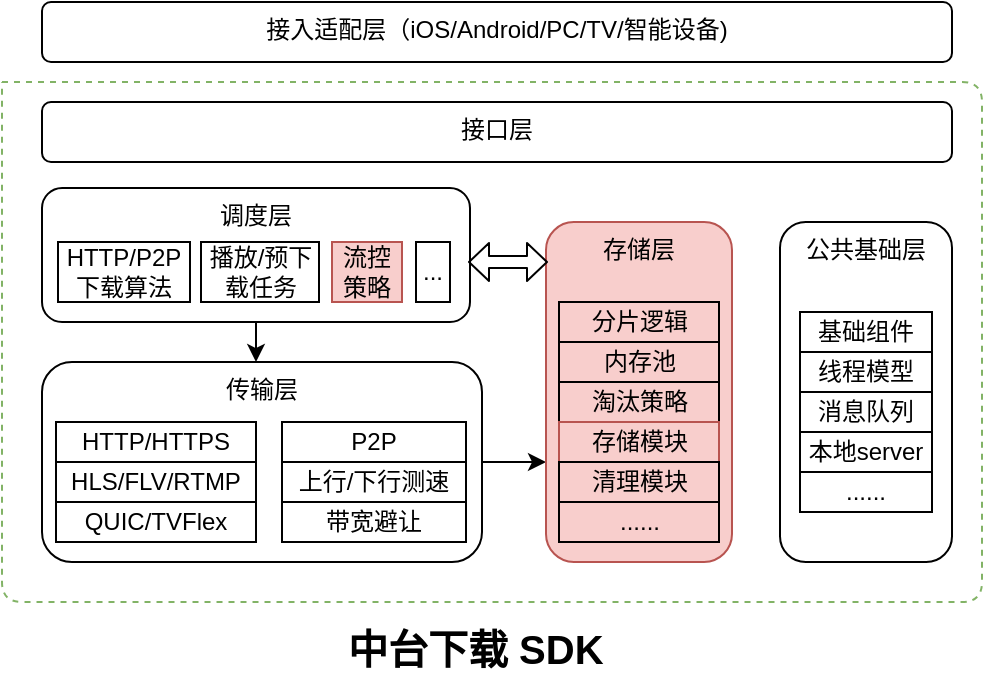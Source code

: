 <mxfile pages="9" version="11.2.3" type="github"><diagram id="QkOUKL3M-2IE2hk6lE2b" name="中台下载SDK"><mxGraphModel dx="782" dy="467" grid="0" gridSize="10" guides="1" tooltips="1" connect="1" arrows="1" fold="1" page="1" pageScale="1" pageWidth="827" pageHeight="1169" math="0" shadow="0"><root><mxCell id="0"/><mxCell id="1" parent="0"/><mxCell id="rqtOKZN8Bn43Vubm4lML-1" value="" style="edgeStyle=orthogonalEdgeStyle;rounded=0;orthogonalLoop=1;jettySize=auto;html=1;entryX=0;entryY=0.706;entryDx=0;entryDy=0;entryPerimeter=0;" parent="1" source="rqtOKZN8Bn43Vubm4lML-2" target="rqtOKZN8Bn43Vubm4lML-3" edge="1"><mxGeometry relative="1" as="geometry"/></mxCell><mxCell id="rqtOKZN8Bn43Vubm4lML-2" value="传输层" style="rounded=1;whiteSpace=wrap;html=1;verticalAlign=top;" parent="1" vertex="1"><mxGeometry x="290" y="430" width="220" height="100" as="geometry"/></mxCell><mxCell id="rqtOKZN8Bn43Vubm4lML-3" value="存储层" style="rounded=1;whiteSpace=wrap;html=1;verticalAlign=top;fillColor=#f8cecc;strokeColor=#b85450;" parent="1" vertex="1"><mxGeometry x="542" y="360" width="93" height="170" as="geometry"/></mxCell><mxCell id="rqtOKZN8Bn43Vubm4lML-4" value="接口层" style="rounded=1;whiteSpace=wrap;html=1;verticalAlign=top;" parent="1" vertex="1"><mxGeometry x="290" y="300" width="455" height="30" as="geometry"/></mxCell><mxCell id="rqtOKZN8Bn43Vubm4lML-5" value="公共基础层" style="rounded=1;whiteSpace=wrap;html=1;verticalAlign=top;" parent="1" vertex="1"><mxGeometry x="659" y="360" width="86" height="170" as="geometry"/></mxCell><mxCell id="rqtOKZN8Bn43Vubm4lML-6" value="" style="edgeStyle=orthogonalEdgeStyle;rounded=0;orthogonalLoop=1;jettySize=auto;html=1;" parent="1" source="rqtOKZN8Bn43Vubm4lML-7" edge="1"><mxGeometry relative="1" as="geometry"><mxPoint x="397" y="430" as="targetPoint"/></mxGeometry></mxCell><mxCell id="rqtOKZN8Bn43Vubm4lML-7" value="调度层" style="rounded=1;whiteSpace=wrap;html=1;verticalAlign=top;" parent="1" vertex="1"><mxGeometry x="290" y="343" width="214" height="67" as="geometry"/></mxCell><mxCell id="rqtOKZN8Bn43Vubm4lML-8" value="播放/预下载任务" style="rounded=1;whiteSpace=wrap;html=1;arcSize=0;" parent="1" vertex="1"><mxGeometry x="369.5" y="370" width="59" height="30" as="geometry"/></mxCell><mxCell id="rqtOKZN8Bn43Vubm4lML-9" value="P2P" style="rounded=1;whiteSpace=wrap;html=1;arcSize=0;" parent="1" vertex="1"><mxGeometry x="410" y="460" width="92" height="20" as="geometry"/></mxCell><mxCell id="rqtOKZN8Bn43Vubm4lML-10" value="HTTP/P2P&lt;br&gt;下载算法" style="rounded=1;whiteSpace=wrap;html=1;fillColor=none;arcSize=0;" parent="1" vertex="1"><mxGeometry x="298" y="370" width="66" height="30" as="geometry"/></mxCell><mxCell id="rqtOKZN8Bn43Vubm4lML-11" value="HLS/FLV/RTMP" style="rounded=1;whiteSpace=wrap;html=1;arcSize=0;" parent="1" vertex="1"><mxGeometry x="297" y="480" width="100" height="20" as="geometry"/></mxCell><mxCell id="rqtOKZN8Bn43Vubm4lML-12" value="分片逻辑" style="rounded=1;whiteSpace=wrap;html=1;fillColor=none;arcSize=0;" parent="1" vertex="1"><mxGeometry x="548.5" y="400" width="80" height="20" as="geometry"/></mxCell><mxCell id="rqtOKZN8Bn43Vubm4lML-13" value="QUIC/TVFlex" style="rounded=1;whiteSpace=wrap;html=1;arcSize=0;" parent="1" vertex="1"><mxGeometry x="297" y="500" width="100" height="20" as="geometry"/></mxCell><mxCell id="rqtOKZN8Bn43Vubm4lML-14" value="HTTP/HTTPS" style="rounded=1;whiteSpace=wrap;html=1;arcSize=0;" parent="1" vertex="1"><mxGeometry x="297" y="460" width="100" height="20" as="geometry"/></mxCell><mxCell id="rqtOKZN8Bn43Vubm4lML-15" value="上行/下行测速" style="rounded=1;whiteSpace=wrap;html=1;arcSize=0;" parent="1" vertex="1"><mxGeometry x="410" y="480" width="92" height="20" as="geometry"/></mxCell><mxCell id="rqtOKZN8Bn43Vubm4lML-16" value="带宽避让" style="rounded=1;whiteSpace=wrap;html=1;arcSize=0;" parent="1" vertex="1"><mxGeometry x="410" y="500" width="92" height="20" as="geometry"/></mxCell><mxCell id="rqtOKZN8Bn43Vubm4lML-17" value="流控&lt;br&gt;策略" style="rounded=1;whiteSpace=wrap;html=1;fillColor=#f8cecc;arcSize=0;strokeColor=#b85450;" parent="1" vertex="1"><mxGeometry x="435" y="370" width="35" height="30" as="geometry"/></mxCell><mxCell id="rqtOKZN8Bn43Vubm4lML-18" value="..." style="rounded=1;whiteSpace=wrap;html=1;fillColor=none;arcSize=0;align=center;" parent="1" vertex="1"><mxGeometry x="477" y="370" width="17" height="30" as="geometry"/></mxCell><mxCell id="rqtOKZN8Bn43Vubm4lML-19" value="内存池" style="rounded=1;whiteSpace=wrap;html=1;fillColor=none;arcSize=0;" parent="1" vertex="1"><mxGeometry x="548.5" y="420" width="80" height="20" as="geometry"/></mxCell><mxCell id="rqtOKZN8Bn43Vubm4lML-20" value="淘汰策略" style="rounded=1;whiteSpace=wrap;html=1;fillColor=none;arcSize=0;" parent="1" vertex="1"><mxGeometry x="548.5" y="440" width="80" height="20" as="geometry"/></mxCell><mxCell id="rqtOKZN8Bn43Vubm4lML-21" value="存储模块" style="rounded=1;whiteSpace=wrap;html=1;arcSize=0;fillColor=#f8cecc;strokeColor=#b85450;" parent="1" vertex="1"><mxGeometry x="548.5" y="460" width="80" height="20" as="geometry"/></mxCell><mxCell id="rqtOKZN8Bn43Vubm4lML-22" value="清理模块" style="rounded=1;whiteSpace=wrap;html=1;fillColor=none;arcSize=0;" parent="1" vertex="1"><mxGeometry x="548.5" y="480" width="80" height="20" as="geometry"/></mxCell><mxCell id="rqtOKZN8Bn43Vubm4lML-23" value="消息队列" style="rounded=1;whiteSpace=wrap;html=1;fillColor=none;arcSize=0;" parent="1" vertex="1"><mxGeometry x="669" y="445" width="66" height="20" as="geometry"/></mxCell><mxCell id="rqtOKZN8Bn43Vubm4lML-24" value="本地server" style="rounded=1;whiteSpace=wrap;html=1;fillColor=none;arcSize=0;" parent="1" vertex="1"><mxGeometry x="669" y="465" width="66" height="20" as="geometry"/></mxCell><mxCell id="rqtOKZN8Bn43Vubm4lML-25" value="&lt;span style=&quot;white-space: normal&quot;&gt;基础组件&lt;/span&gt;" style="rounded=1;whiteSpace=wrap;html=1;fillColor=none;arcSize=0;" parent="1" vertex="1"><mxGeometry x="669" y="405" width="66" height="20" as="geometry"/></mxCell><mxCell id="rqtOKZN8Bn43Vubm4lML-26" value="......" style="rounded=1;whiteSpace=wrap;html=1;fillColor=none;arcSize=0;verticalAlign=middle;" parent="1" vertex="1"><mxGeometry x="669" y="485" width="66" height="20" as="geometry"/></mxCell><mxCell id="rqtOKZN8Bn43Vubm4lML-27" value="线程模型" style="rounded=1;whiteSpace=wrap;html=1;fillColor=none;arcSize=0;" parent="1" vertex="1"><mxGeometry x="669" y="425" width="66" height="20" as="geometry"/></mxCell><mxCell id="rqtOKZN8Bn43Vubm4lML-28" value="......" style="rounded=1;whiteSpace=wrap;html=1;fillColor=none;arcSize=0;" parent="1" vertex="1"><mxGeometry x="548.5" y="500" width="80" height="20" as="geometry"/></mxCell><mxCell id="rqtOKZN8Bn43Vubm4lML-29" value="接入适配层（iOS/Android/PC/TV/智能设备)" style="rounded=1;whiteSpace=wrap;html=1;verticalAlign=top;" parent="1" vertex="1"><mxGeometry x="290" y="250" width="455" height="30" as="geometry"/></mxCell><mxCell id="rqtOKZN8Bn43Vubm4lML-30" value="" style="endArrow=none;dashed=1;html=1;fillColor=#d5e8d4;strokeColor=#82b366;" parent="1" edge="1"><mxGeometry width="50" height="50" relative="1" as="geometry"><mxPoint x="270" y="290" as="sourcePoint"/><mxPoint x="270" y="290" as="targetPoint"/><Array as="points"><mxPoint x="760" y="290"/><mxPoint x="760" y="550"/><mxPoint x="270" y="550"/></Array></mxGeometry></mxCell><mxCell id="rqtOKZN8Bn43Vubm4lML-31" value="" style="shape=flexArrow;endArrow=classic;startArrow=classic;html=1;endSize=3;startSize=3;width=6;arcSize=20;endWidth=12;startWidth=12;" parent="1" edge="1"><mxGeometry width="50" height="50" relative="1" as="geometry"><mxPoint x="503" y="380" as="sourcePoint"/><mxPoint x="543" y="380" as="targetPoint"/></mxGeometry></mxCell><mxCell id="rqtOKZN8Bn43Vubm4lML-59" value="&lt;font style=&quot;font-size: 20px&quot;&gt;&lt;b&gt;中台下载 SDK&lt;/b&gt;&lt;/font&gt;" style="text;html=1;resizable=0;points=[];autosize=1;align=left;verticalAlign=top;spacingTop=-4;" parent="1" vertex="1"><mxGeometry x="441" y="558.5" width="138" height="17" as="geometry"/></mxCell></root></mxGraphModel></diagram><diagram id="OaN0H7v3HbxR3UT_pvwQ" name="中台策略"><mxGraphModel dx="782" dy="467" grid="0" gridSize="10" guides="1" tooltips="1" connect="1" arrows="1" fold="1" page="1" pageScale="1" pageWidth="827" pageHeight="1169" math="0" shadow="0"><root><mxCell id="YYF-Yp78kOBVxl_dFNwP-0"/><mxCell id="YYF-Yp78kOBVxl_dFNwP-1" parent="YYF-Yp78kOBVxl_dFNwP-0"/><mxCell id="S4jHxTcT_U-os9WL2bnG-10" value="旧下载SDK" style="rounded=1;whiteSpace=wrap;html=1;verticalAlign=top;" parent="YYF-Yp78kOBVxl_dFNwP-1" vertex="1"><mxGeometry x="62" y="420.5" width="200" height="105" as="geometry"/></mxCell><mxCell id="S4jHxTcT_U-os9WL2bnG-2" value="策略模块" style="rounded=1;whiteSpace=wrap;html=1;fillColor=#f8cecc;strokeColor=#b85450;" parent="YYF-Yp78kOBVxl_dFNwP-1" vertex="1"><mxGeometry x="82" y="447" width="70" height="30" as="geometry"/></mxCell><mxCell id="OLss2DjQCGkMb-Wc8XyC-0" value="网络层" style="rounded=1;whiteSpace=wrap;html=1;" parent="YYF-Yp78kOBVxl_dFNwP-1" vertex="1"><mxGeometry x="167" y="447" width="70" height="30" as="geometry"/></mxCell><mxCell id="OLss2DjQCGkMb-Wc8XyC-1" value="存储层" style="rounded=1;whiteSpace=wrap;html=1;" parent="YYF-Yp78kOBVxl_dFNwP-1" vertex="1"><mxGeometry x="82" y="487" width="70" height="30" as="geometry"/></mxCell><mxCell id="OLss2DjQCGkMb-Wc8XyC-2" value="公共库" style="rounded=1;whiteSpace=wrap;html=1;" parent="YYF-Yp78kOBVxl_dFNwP-1" vertex="1"><mxGeometry x="167" y="487" width="70" height="30" as="geometry"/></mxCell><mxCell id="OLss2DjQCGkMb-Wc8XyC-8" value="网络层" style="rounded=1;whiteSpace=wrap;html=1;" parent="YYF-Yp78kOBVxl_dFNwP-1" vertex="1"><mxGeometry x="555" y="441.5" width="70" height="30" as="geometry"/></mxCell><mxCell id="OLss2DjQCGkMb-Wc8XyC-9" value="存储层" style="rounded=1;whiteSpace=wrap;html=1;" parent="YYF-Yp78kOBVxl_dFNwP-1" vertex="1"><mxGeometry x="470" y="441.5" width="70" height="30" as="geometry"/></mxCell><mxCell id="OLss2DjQCGkMb-Wc8XyC-10" value="公共库" style="rounded=1;whiteSpace=wrap;html=1;" parent="YYF-Yp78kOBVxl_dFNwP-1" vertex="1"><mxGeometry x="470" y="481.5" width="70" height="30" as="geometry"/></mxCell><mxCell id="OLss2DjQCGkMb-Wc8XyC-11" value="......" style="rounded=1;whiteSpace=wrap;html=1;" parent="YYF-Yp78kOBVxl_dFNwP-1" vertex="1"><mxGeometry x="557.5" y="481.5" width="70" height="30" as="geometry"/></mxCell><mxCell id="OLss2DjQCGkMb-Wc8XyC-14" value="" style="endArrow=none;dashed=1;html=1;" parent="YYF-Yp78kOBVxl_dFNwP-1" edge="1"><mxGeometry width="50" height="50" relative="1" as="geometry"><mxPoint x="460" y="430" as="sourcePoint"/><mxPoint x="460" y="430" as="targetPoint"/><Array as="points"><mxPoint x="640" y="430"/><mxPoint x="640" y="520"/><mxPoint x="460" y="520"/></Array></mxGeometry></mxCell><mxCell id="OLss2DjQCGkMb-Wc8XyC-16" value="" style="endArrow=none;html=1;" parent="YYF-Yp78kOBVxl_dFNwP-1" edge="1"><mxGeometry width="50" height="50" relative="1" as="geometry"><mxPoint x="360" y="432" as="sourcePoint"/><mxPoint x="360" y="432" as="targetPoint"/><Array as="points"><mxPoint x="440" y="432"/><mxPoint x="440" y="520"/><mxPoint x="360" y="520"/></Array></mxGeometry></mxCell><mxCell id="OLss2DjQCGkMb-Wc8XyC-18" value="策略A" style="rounded=0;whiteSpace=wrap;html=1;fillColor=#f8cecc;strokeColor=#b85450;" parent="YYF-Yp78kOBVxl_dFNwP-1" vertex="1"><mxGeometry x="372" y="435.5" width="60" height="27" as="geometry"/></mxCell><mxCell id="OLss2DjQCGkMb-Wc8XyC-19" value="策略B" style="rounded=0;whiteSpace=wrap;html=1;fillColor=#f8cecc;strokeColor=#b85450;" parent="YYF-Yp78kOBVxl_dFNwP-1" vertex="1"><mxGeometry x="372" y="465.5" width="60" height="27" as="geometry"/></mxCell><mxCell id="OLss2DjQCGkMb-Wc8XyC-20" value="策略C" style="rounded=0;whiteSpace=wrap;html=1;fillColor=#f8cecc;strokeColor=#b85450;" parent="YYF-Yp78kOBVxl_dFNwP-1" vertex="1"><mxGeometry x="372" y="490.5" width="60" height="27" as="geometry"/></mxCell><mxCell id="OLss2DjQCGkMb-Wc8XyC-21" value="" style="endArrow=classic;html=1;" parent="YYF-Yp78kOBVxl_dFNwP-1" edge="1"><mxGeometry width="50" height="50" relative="1" as="geometry"><mxPoint x="440" y="479" as="sourcePoint"/><mxPoint x="462" y="478.5" as="targetPoint"/></mxGeometry></mxCell><mxCell id="OLss2DjQCGkMb-Wc8XyC-24" value="" style="endArrow=none;html=1;" parent="YYF-Yp78kOBVxl_dFNwP-1" edge="1"><mxGeometry width="50" height="50" relative="1" as="geometry"><mxPoint x="350" y="410" as="sourcePoint"/><mxPoint x="350" y="410" as="targetPoint"/><Array as="points"><mxPoint x="350" y="400"/><mxPoint x="500" y="400"/><mxPoint x="650" y="400"/><mxPoint x="650" y="530"/><mxPoint x="350" y="530"/></Array></mxGeometry></mxCell><mxCell id="OLss2DjQCGkMb-Wc8XyC-25" value="中台下载 SDK" style="text;html=1;resizable=0;points=[];autosize=1;align=left;verticalAlign=top;spacingTop=-4;" parent="YYF-Yp78kOBVxl_dFNwP-1" vertex="1"><mxGeometry x="470" y="406.5" width="90" height="20" as="geometry"/></mxCell></root></mxGraphModel></diagram><diagram id="oUeWmLu-8ukCqK5_Ml40" name="下载SDK预加载"><mxGraphModel dx="782" dy="467" grid="0" gridSize="10" guides="1" tooltips="1" connect="1" arrows="1" fold="1" page="1" pageScale="1" pageWidth="827" pageHeight="1169" math="0" shadow="0"><root><mxCell id="TXxM9ePqPNLcPEdIud53-0"/><mxCell id="TXxM9ePqPNLcPEdIud53-1" parent="TXxM9ePqPNLcPEdIud53-0"/><mxCell id="412C2KA_eAbqO2Qpbhxz-24" style="edgeStyle=orthogonalEdgeStyle;rounded=0;orthogonalLoop=1;jettySize=auto;html=1;exitX=0.5;exitY=1;exitDx=0;exitDy=0;entryX=0.5;entryY=0;entryDx=0;entryDy=0;" parent="TXxM9ePqPNLcPEdIud53-1" source="TXxM9ePqPNLcPEdIud53-2" target="412C2KA_eAbqO2Qpbhxz-0" edge="1"><mxGeometry relative="1" as="geometry"/></mxCell><mxCell id="TXxM9ePqPNLcPEdIud53-2" value="开始" style="rounded=1;whiteSpace=wrap;html=1;fillColor=none;" parent="TXxM9ePqPNLcPEdIud53-1" vertex="1"><mxGeometry x="280" y="80" width="50" height="25" as="geometry"/></mxCell><mxCell id="412C2KA_eAbqO2Qpbhxz-3" value="结束" style="rounded=1;whiteSpace=wrap;html=1;fillColor=none;" parent="TXxM9ePqPNLcPEdIud53-1" vertex="1"><mxGeometry x="280" y="483.5" width="50" height="25" as="geometry"/></mxCell><mxCell id="412C2KA_eAbqO2Qpbhxz-9" value="" style="edgeStyle=orthogonalEdgeStyle;rounded=0;orthogonalLoop=1;jettySize=auto;html=1;" parent="TXxM9ePqPNLcPEdIud53-1" source="412C2KA_eAbqO2Qpbhxz-0" target="412C2KA_eAbqO2Qpbhxz-7" edge="1"><mxGeometry relative="1" as="geometry"/></mxCell><mxCell id="412C2KA_eAbqO2Qpbhxz-0" value="播放任务" style="rounded=0;whiteSpace=wrap;html=1;fillColor=none;" parent="TXxM9ePqPNLcPEdIud53-1" vertex="1"><mxGeometry x="275" y="128" width="60" height="23" as="geometry"/></mxCell><mxCell id="412C2KA_eAbqO2Qpbhxz-45" value="" style="edgeStyle=orthogonalEdgeStyle;rounded=0;orthogonalLoop=1;jettySize=auto;html=1;" parent="TXxM9ePqPNLcPEdIud53-1" source="412C2KA_eAbqO2Qpbhxz-5" target="412C2KA_eAbqO2Qpbhxz-44" edge="1"><mxGeometry relative="1" as="geometry"/></mxCell><mxCell id="412C2KA_eAbqO2Qpbhxz-5" value="网络请求" style="rounded=0;whiteSpace=wrap;html=1;fillColor=none;" parent="TXxM9ePqPNLcPEdIud53-1" vertex="1"><mxGeometry x="275" y="383" width="60" height="25" as="geometry"/></mxCell><mxCell id="412C2KA_eAbqO2Qpbhxz-48" style="edgeStyle=orthogonalEdgeStyle;rounded=0;orthogonalLoop=1;jettySize=auto;html=1;exitX=0.5;exitY=1;exitDx=0;exitDy=0;entryX=0.5;entryY=0;entryDx=0;entryDy=0;" parent="TXxM9ePqPNLcPEdIud53-1" source="412C2KA_eAbqO2Qpbhxz-44" target="412C2KA_eAbqO2Qpbhxz-3" edge="1"><mxGeometry relative="1" as="geometry"/></mxCell><mxCell id="412C2KA_eAbqO2Qpbhxz-44" value="数据存储" style="rounded=0;whiteSpace=wrap;html=1;fillColor=none;" parent="TXxM9ePqPNLcPEdIud53-1" vertex="1"><mxGeometry x="275" y="434" width="60" height="25" as="geometry"/></mxCell><mxCell id="412C2KA_eAbqO2Qpbhxz-13" value="" style="edgeStyle=orthogonalEdgeStyle;rounded=0;orthogonalLoop=1;jettySize=auto;html=1;entryX=0;entryY=0.5;entryDx=0;entryDy=0;" parent="TXxM9ePqPNLcPEdIud53-1" source="412C2KA_eAbqO2Qpbhxz-7" target="412C2KA_eAbqO2Qpbhxz-54" edge="1"><mxGeometry relative="1" as="geometry"><mxPoint x="500" y="210" as="targetPoint"/></mxGeometry></mxCell><mxCell id="412C2KA_eAbqO2Qpbhxz-20" style="edgeStyle=orthogonalEdgeStyle;rounded=0;orthogonalLoop=1;jettySize=auto;html=1;exitX=0.5;exitY=1;exitDx=0;exitDy=0;entryX=0.5;entryY=0;entryDx=0;entryDy=0;" parent="TXxM9ePqPNLcPEdIud53-1" source="412C2KA_eAbqO2Qpbhxz-7" target="412C2KA_eAbqO2Qpbhxz-15" edge="1"><mxGeometry relative="1" as="geometry"/></mxCell><mxCell id="412C2KA_eAbqO2Qpbhxz-49" style="edgeStyle=orthogonalEdgeStyle;rounded=0;orthogonalLoop=1;jettySize=auto;html=1;exitX=0;exitY=0.5;exitDx=0;exitDy=0;entryX=0;entryY=0.5;entryDx=0;entryDy=0;" parent="TXxM9ePqPNLcPEdIud53-1" source="412C2KA_eAbqO2Qpbhxz-7" target="412C2KA_eAbqO2Qpbhxz-3" edge="1"><mxGeometry relative="1" as="geometry"><Array as="points"><mxPoint x="180" y="210"/><mxPoint x="180" y="496"/></Array></mxGeometry></mxCell><mxCell id="412C2KA_eAbqO2Qpbhxz-7" value="播放状态" style="rhombus;whiteSpace=wrap;html=1;fillColor=none;" parent="TXxM9ePqPNLcPEdIud53-1" vertex="1"><mxGeometry x="257.5" y="182.5" width="95" height="55" as="geometry"/></mxCell><mxCell id="412C2KA_eAbqO2Qpbhxz-14" value="预加载任务" style="text;html=1;resizable=0;points=[];autosize=1;align=left;verticalAlign=top;spacingTop=-4;" parent="TXxM9ePqPNLcPEdIud53-1" vertex="1"><mxGeometry x="369" y="182.5" width="80" height="20" as="geometry"/></mxCell><mxCell id="412C2KA_eAbqO2Qpbhxz-21" style="edgeStyle=orthogonalEdgeStyle;rounded=0;orthogonalLoop=1;jettySize=auto;html=1;exitX=0.5;exitY=1;exitDx=0;exitDy=0;entryX=0.5;entryY=0;entryDx=0;entryDy=0;" parent="TXxM9ePqPNLcPEdIud53-1" source="412C2KA_eAbqO2Qpbhxz-15" target="412C2KA_eAbqO2Qpbhxz-16" edge="1"><mxGeometry relative="1" as="geometry"/></mxCell><mxCell id="412C2KA_eAbqO2Qpbhxz-15" value="策略逻辑" style="rounded=0;whiteSpace=wrap;html=1;fillColor=none;" parent="TXxM9ePqPNLcPEdIud53-1" vertex="1"><mxGeometry x="275" y="280" width="60" height="25" as="geometry"/></mxCell><mxCell id="412C2KA_eAbqO2Qpbhxz-22" style="edgeStyle=orthogonalEdgeStyle;rounded=0;orthogonalLoop=1;jettySize=auto;html=1;exitX=0.5;exitY=1;exitDx=0;exitDy=0;entryX=0.5;entryY=0;entryDx=0;entryDy=0;" parent="TXxM9ePqPNLcPEdIud53-1" source="412C2KA_eAbqO2Qpbhxz-16" target="412C2KA_eAbqO2Qpbhxz-5" edge="1"><mxGeometry relative="1" as="geometry"/></mxCell><mxCell id="412C2KA_eAbqO2Qpbhxz-16" value="请求范围" style="rounded=0;whiteSpace=wrap;html=1;fillColor=none;" parent="TXxM9ePqPNLcPEdIud53-1" vertex="1"><mxGeometry x="275" y="331.5" width="60" height="25" as="geometry"/></mxCell><mxCell id="412C2KA_eAbqO2Qpbhxz-34" style="edgeStyle=orthogonalEdgeStyle;rounded=0;orthogonalLoop=1;jettySize=auto;html=1;exitX=0;exitY=0.5;exitDx=0;exitDy=0;entryX=1;entryY=0.5;entryDx=0;entryDy=0;" parent="TXxM9ePqPNLcPEdIud53-1" source="412C2KA_eAbqO2Qpbhxz-28" target="412C2KA_eAbqO2Qpbhxz-16" edge="1"><mxGeometry relative="1" as="geometry"><mxPoint x="408" y="305" as="sourcePoint"/></mxGeometry></mxCell><mxCell id="412C2KA_eAbqO2Qpbhxz-66" style="edgeStyle=orthogonalEdgeStyle;rounded=0;orthogonalLoop=1;jettySize=auto;html=1;entryX=1;entryY=0.75;entryDx=0;entryDy=0;" parent="TXxM9ePqPNLcPEdIud53-1" edge="1"><mxGeometry relative="1" as="geometry"><mxPoint x="487" y="420" as="sourcePoint"/><mxPoint x="330" y="500" as="targetPoint"/><Array as="points"><mxPoint x="487" y="500"/></Array></mxGeometry></mxCell><mxCell id="412C2KA_eAbqO2Qpbhxz-28" value="预加载策略" style="rhombus;whiteSpace=wrap;html=1;fillColor=#f8cecc;strokeColor=#b85450;" parent="TXxM9ePqPNLcPEdIud53-1" vertex="1"><mxGeometry x="439" y="365" width="95" height="55" as="geometry"/></mxCell><mxCell id="412C2KA_eAbqO2Qpbhxz-36" value="正在播放" style="text;html=1;resizable=0;points=[];autosize=1;align=left;verticalAlign=top;spacingTop=-4;" parent="TXxM9ePqPNLcPEdIud53-1" vertex="1"><mxGeometry x="310" y="245" width="60" height="20" as="geometry"/></mxCell><mxCell id="412C2KA_eAbqO2Qpbhxz-37" value="非法状态" style="text;html=1;resizable=0;points=[];autosize=1;align=left;verticalAlign=top;spacingTop=-4;" parent="TXxM9ePqPNLcPEdIud53-1" vertex="1"><mxGeometry x="182.5" y="187.5" width="60" height="20" as="geometry"/></mxCell><mxCell id="412C2KA_eAbqO2Qpbhxz-51" value="" style="edgeStyle=orthogonalEdgeStyle;rounded=0;orthogonalLoop=1;jettySize=auto;html=1;" parent="TXxM9ePqPNLcPEdIud53-1" source="412C2KA_eAbqO2Qpbhxz-38" target="412C2KA_eAbqO2Qpbhxz-50" edge="1"><mxGeometry relative="1" as="geometry"/></mxCell><mxCell id="412C2KA_eAbqO2Qpbhxz-38" value="已下数据大小" style="rounded=0;whiteSpace=wrap;html=1;fillColor=#f8cecc;strokeColor=#b85450;" parent="TXxM9ePqPNLcPEdIud53-1" vertex="1"><mxGeometry x="444" y="268.5" width="85" height="23" as="geometry"/></mxCell><mxCell id="412C2KA_eAbqO2Qpbhxz-52" value="" style="edgeStyle=orthogonalEdgeStyle;rounded=0;orthogonalLoop=1;jettySize=auto;html=1;" parent="TXxM9ePqPNLcPEdIud53-1" source="412C2KA_eAbqO2Qpbhxz-50" target="412C2KA_eAbqO2Qpbhxz-28" edge="1"><mxGeometry relative="1" as="geometry"/></mxCell><mxCell id="412C2KA_eAbqO2Qpbhxz-50" value="计算可播时长" style="rounded=0;whiteSpace=wrap;html=1;fillColor=#f8cecc;strokeColor=#b85450;" parent="TXxM9ePqPNLcPEdIud53-1" vertex="1"><mxGeometry x="444" y="312" width="85" height="23" as="geometry"/></mxCell><mxCell id="412C2KA_eAbqO2Qpbhxz-42" value="数据不够" style="text;html=1;resizable=0;points=[];autosize=1;align=left;verticalAlign=top;spacingTop=-4;" parent="TXxM9ePqPNLcPEdIud53-1" vertex="1"><mxGeometry x="384" y="400" width="60" height="20" as="geometry"/></mxCell><mxCell id="412C2KA_eAbqO2Qpbhxz-55" value="" style="edgeStyle=orthogonalEdgeStyle;rounded=0;orthogonalLoop=1;jettySize=auto;html=1;" parent="TXxM9ePqPNLcPEdIud53-1" source="412C2KA_eAbqO2Qpbhxz-54" target="412C2KA_eAbqO2Qpbhxz-38" edge="1"><mxGeometry relative="1" as="geometry"/></mxCell><mxCell id="412C2KA_eAbqO2Qpbhxz-54" value="可播时长" style="rhombus;whiteSpace=wrap;html=1;fillColor=#f8cecc;strokeColor=#b85450;" parent="TXxM9ePqPNLcPEdIud53-1" vertex="1"><mxGeometry x="439" y="182.5" width="95" height="55" as="geometry"/></mxCell><mxCell id="412C2KA_eAbqO2Qpbhxz-61" value="小于安全值" style="text;html=1;resizable=0;points=[];autosize=1;align=left;verticalAlign=top;spacingTop=-4;" parent="TXxM9ePqPNLcPEdIud53-1" vertex="1"><mxGeometry x="529" y="187.5" width="80" height="20" as="geometry"/></mxCell><mxCell id="412C2KA_eAbqO2Qpbhxz-64" value="大于安全值" style="text;html=1;resizable=0;points=[];autosize=1;align=left;verticalAlign=top;spacingTop=-4;" parent="TXxM9ePqPNLcPEdIud53-1" vertex="1"><mxGeometry x="413" y="237.5" width="80" height="20" as="geometry"/></mxCell><mxCell id="412C2KA_eAbqO2Qpbhxz-65" value="" style="endArrow=none;html=1;entryX=1;entryY=0.5;entryDx=0;entryDy=0;rounded=0;" parent="TXxM9ePqPNLcPEdIud53-1" target="412C2KA_eAbqO2Qpbhxz-54" edge="1"><mxGeometry width="50" height="50" relative="1" as="geometry"><mxPoint x="473" y="500" as="sourcePoint"/><mxPoint x="630" y="266.5" as="targetPoint"/><Array as="points"><mxPoint x="590" y="500"/><mxPoint x="590" y="210"/></Array></mxGeometry></mxCell><mxCell id="412C2KA_eAbqO2Qpbhxz-67" value="数据已够" style="text;html=1;resizable=0;points=[];autosize=1;align=left;verticalAlign=top;spacingTop=-4;" parent="TXxM9ePqPNLcPEdIud53-1" vertex="1"><mxGeometry x="493" y="436.5" width="60" height="20" as="geometry"/></mxCell></root></mxGraphModel></diagram><diagram id="boXDVOuwpxFhOG7oJ00N" name="预下载"><mxGraphModel dx="782" dy="467" grid="0" gridSize="10" guides="1" tooltips="1" connect="1" arrows="1" fold="1" page="1" pageScale="1" pageWidth="827" pageHeight="1169" math="0" shadow="0"><root><mxCell id="cPIFnOPTM4dBoPsfrD0z-0"/><mxCell id="cPIFnOPTM4dBoPsfrD0z-1" parent="cPIFnOPTM4dBoPsfrD0z-0"/><mxCell id="bWPB9-Sp5lbfimieiLlg-15" value="" style="edgeStyle=orthogonalEdgeStyle;rounded=0;orthogonalLoop=1;jettySize=auto;html=1;" parent="cPIFnOPTM4dBoPsfrD0z-1" source="bWPB9-Sp5lbfimieiLlg-0" target="bWPB9-Sp5lbfimieiLlg-2" edge="1"><mxGeometry relative="1" as="geometry"/></mxCell><mxCell id="bWPB9-Sp5lbfimieiLlg-0" value="开始" style="rounded=1;whiteSpace=wrap;html=1;fillColor=none;" parent="cPIFnOPTM4dBoPsfrD0z-1" vertex="1"><mxGeometry x="280" y="80" width="50" height="25" as="geometry"/></mxCell><mxCell id="bWPB9-Sp5lbfimieiLlg-1" value="结束" style="rounded=1;whiteSpace=wrap;html=1;fillColor=none;" parent="cPIFnOPTM4dBoPsfrD0z-1" vertex="1"><mxGeometry x="280" y="370" width="60" height="23" as="geometry"/></mxCell><mxCell id="bWPB9-Sp5lbfimieiLlg-17" value="" style="edgeStyle=orthogonalEdgeStyle;rounded=0;orthogonalLoop=1;jettySize=auto;html=1;entryX=0.5;entryY=0;entryDx=0;entryDy=0;" parent="cPIFnOPTM4dBoPsfrD0z-1" source="bWPB9-Sp5lbfimieiLlg-2" target="bWPB9-Sp5lbfimieiLlg-5" edge="1"><mxGeometry relative="1" as="geometry"><mxPoint x="158.5" y="165" as="targetPoint"/></mxGeometry></mxCell><mxCell id="bWPB9-Sp5lbfimieiLlg-19" value="" style="edgeStyle=orthogonalEdgeStyle;rounded=0;orthogonalLoop=1;jettySize=auto;html=1;" parent="cPIFnOPTM4dBoPsfrD0z-1" source="bWPB9-Sp5lbfimieiLlg-2" target="bWPB9-Sp5lbfimieiLlg-3" edge="1"><mxGeometry relative="1" as="geometry"/></mxCell><mxCell id="bWPB9-Sp5lbfimieiLlg-2" value="视频是否开始播放" style="rhombus;whiteSpace=wrap;html=1;fillColor=none;" parent="cPIFnOPTM4dBoPsfrD0z-1" vertex="1"><mxGeometry x="238.5" y="137.5" width="133" height="55" as="geometry"/></mxCell><mxCell id="bWPB9-Sp5lbfimieiLlg-23" style="edgeStyle=orthogonalEdgeStyle;rounded=0;orthogonalLoop=1;jettySize=auto;html=1;exitX=0.5;exitY=1;exitDx=0;exitDy=0;entryX=0.5;entryY=0;entryDx=0;entryDy=0;" parent="cPIFnOPTM4dBoPsfrD0z-1" source="bWPB9-Sp5lbfimieiLlg-3" target="bWPB9-Sp5lbfimieiLlg-8" edge="1"><mxGeometry relative="1" as="geometry"/></mxCell><mxCell id="bWPB9-Sp5lbfimieiLlg-24" style="edgeStyle=orthogonalEdgeStyle;rounded=0;orthogonalLoop=1;jettySize=auto;html=1;exitX=0;exitY=0.5;exitDx=0;exitDy=0;" parent="cPIFnOPTM4dBoPsfrD0z-1" source="bWPB9-Sp5lbfimieiLlg-3" edge="1"><mxGeometry relative="1" as="geometry"><mxPoint x="160" y="253" as="targetPoint"/></mxGeometry></mxCell><mxCell id="bWPB9-Sp5lbfimieiLlg-3" value="是否 WiFi 环境" style="rhombus;whiteSpace=wrap;html=1;fillColor=none;" parent="cPIFnOPTM4dBoPsfrD0z-1" vertex="1"><mxGeometry x="257.5" y="225" width="95" height="55" as="geometry"/></mxCell><mxCell id="bWPB9-Sp5lbfimieiLlg-18" style="edgeStyle=orthogonalEdgeStyle;rounded=0;orthogonalLoop=1;jettySize=auto;html=1;exitX=0.5;exitY=1;exitDx=0;exitDy=0;entryX=0;entryY=0.5;entryDx=0;entryDy=0;" parent="cPIFnOPTM4dBoPsfrD0z-1" source="bWPB9-Sp5lbfimieiLlg-5" target="bWPB9-Sp5lbfimieiLlg-1" edge="1"><mxGeometry relative="1" as="geometry"/></mxCell><mxCell id="bWPB9-Sp5lbfimieiLlg-5" value="不启动预下载" style="rounded=0;whiteSpace=wrap;html=1;fillColor=none;" parent="cPIFnOPTM4dBoPsfrD0z-1" vertex="1"><mxGeometry x="120" y="311" width="80" height="23" as="geometry"/></mxCell><mxCell id="bWPB9-Sp5lbfimieiLlg-27" style="edgeStyle=orthogonalEdgeStyle;rounded=0;orthogonalLoop=1;jettySize=auto;html=1;exitX=1;exitY=0.5;exitDx=0;exitDy=0;entryX=0.5;entryY=1;entryDx=0;entryDy=0;" parent="cPIFnOPTM4dBoPsfrD0z-1" source="bWPB9-Sp5lbfimieiLlg-8" target="bWPB9-Sp5lbfimieiLlg-9" edge="1"><mxGeometry relative="1" as="geometry"/></mxCell><mxCell id="bWPB9-Sp5lbfimieiLlg-8" value="启动预下载" style="rounded=0;whiteSpace=wrap;html=1;fillColor=none;" parent="cPIFnOPTM4dBoPsfrD0z-1" vertex="1"><mxGeometry x="270" y="305.5" width="70" height="23" as="geometry"/></mxCell><mxCell id="bWPB9-Sp5lbfimieiLlg-29" style="edgeStyle=orthogonalEdgeStyle;rounded=0;orthogonalLoop=1;jettySize=auto;html=1;exitX=0.5;exitY=0;exitDx=0;exitDy=0;entryX=0;entryY=0.5;entryDx=0;entryDy=0;" parent="cPIFnOPTM4dBoPsfrD0z-1" source="bWPB9-Sp5lbfimieiLlg-9" target="bWPB9-Sp5lbfimieiLlg-11" edge="1"><mxGeometry relative="1" as="geometry"/></mxCell><mxCell id="bWPB9-Sp5lbfimieiLlg-68" value="" style="edgeStyle=orthogonalEdgeStyle;rounded=0;orthogonalLoop=1;jettySize=auto;html=1;" parent="cPIFnOPTM4dBoPsfrD0z-1" source="bWPB9-Sp5lbfimieiLlg-9" target="bWPB9-Sp5lbfimieiLlg-10" edge="1"><mxGeometry relative="1" as="geometry"/></mxCell><mxCell id="bWPB9-Sp5lbfimieiLlg-9" value="当前滑动方向是否向下" style="rhombus;whiteSpace=wrap;html=1;fillColor=none;" parent="cPIFnOPTM4dBoPsfrD0z-1" vertex="1"><mxGeometry x="374" y="225" width="150" height="55" as="geometry"/></mxCell><mxCell id="bWPB9-Sp5lbfimieiLlg-33" style="edgeStyle=orthogonalEdgeStyle;rounded=0;orthogonalLoop=1;jettySize=auto;html=1;exitX=0.5;exitY=1;exitDx=0;exitDy=0;entryX=0.5;entryY=0;entryDx=0;entryDy=0;" parent="cPIFnOPTM4dBoPsfrD0z-1" source="bWPB9-Sp5lbfimieiLlg-10" target="bWPB9-Sp5lbfimieiLlg-12" edge="1"><mxGeometry relative="1" as="geometry"/></mxCell><mxCell id="bWPB9-Sp5lbfimieiLlg-10" value="向下预下载4个&lt;br&gt;向上预下载2个" style="rounded=0;whiteSpace=wrap;html=1;fillColor=none;" parent="cPIFnOPTM4dBoPsfrD0z-1" vertex="1"><mxGeometry x="553" y="236" width="88" height="33" as="geometry"/></mxCell><mxCell id="bWPB9-Sp5lbfimieiLlg-31" style="edgeStyle=orthogonalEdgeStyle;rounded=0;orthogonalLoop=1;jettySize=auto;html=1;exitX=1;exitY=0.5;exitDx=0;exitDy=0;entryX=1;entryY=0.5;entryDx=0;entryDy=0;" parent="cPIFnOPTM4dBoPsfrD0z-1" source="bWPB9-Sp5lbfimieiLlg-11" target="bWPB9-Sp5lbfimieiLlg-12" edge="1"><mxGeometry relative="1" as="geometry"><mxPoint x="703" y="200" as="targetPoint"/></mxGeometry></mxCell><mxCell id="bWPB9-Sp5lbfimieiLlg-11" value="向上预下载4个&lt;br&gt;向下预下载2个" style="rounded=0;whiteSpace=wrap;html=1;fillColor=none;" parent="cPIFnOPTM4dBoPsfrD0z-1" vertex="1"><mxGeometry x="553" y="162" width="88" height="33" as="geometry"/></mxCell><mxCell id="bWPB9-Sp5lbfimieiLlg-34" style="edgeStyle=orthogonalEdgeStyle;rounded=0;orthogonalLoop=1;jettySize=auto;html=1;exitX=0.5;exitY=1;exitDx=0;exitDy=0;entryX=0.5;entryY=0;entryDx=0;entryDy=0;" parent="cPIFnOPTM4dBoPsfrD0z-1" source="bWPB9-Sp5lbfimieiLlg-12" target="bWPB9-Sp5lbfimieiLlg-13" edge="1"><mxGeometry relative="1" as="geometry"/></mxCell><mxCell id="bWPB9-Sp5lbfimieiLlg-12" value="预下载队列去重" style="rounded=0;whiteSpace=wrap;html=1;fillColor=none;" parent="cPIFnOPTM4dBoPsfrD0z-1" vertex="1"><mxGeometry x="553" y="295.5" width="88" height="33" as="geometry"/></mxCell><mxCell id="bWPB9-Sp5lbfimieiLlg-59" value="" style="edgeStyle=orthogonalEdgeStyle;rounded=0;orthogonalLoop=1;jettySize=auto;html=1;" parent="cPIFnOPTM4dBoPsfrD0z-1" source="bWPB9-Sp5lbfimieiLlg-13" target="bWPB9-Sp5lbfimieiLlg-37" edge="1"><mxGeometry relative="1" as="geometry"/></mxCell><mxCell id="bWPB9-Sp5lbfimieiLlg-61" style="edgeStyle=orthogonalEdgeStyle;rounded=0;orthogonalLoop=1;jettySize=auto;html=1;exitX=0.5;exitY=1;exitDx=0;exitDy=0;entryX=0.5;entryY=1;entryDx=0;entryDy=0;" parent="cPIFnOPTM4dBoPsfrD0z-1" source="bWPB9-Sp5lbfimieiLlg-13" target="bWPB9-Sp5lbfimieiLlg-1" edge="1"><mxGeometry relative="1" as="geometry"/></mxCell><mxCell id="bWPB9-Sp5lbfimieiLlg-13" value="预下载队列是否为空" style="rhombus;whiteSpace=wrap;html=1;fillColor=none;" parent="cPIFnOPTM4dBoPsfrD0z-1" vertex="1"><mxGeometry x="528" y="354" width="136" height="55" as="geometry"/></mxCell><mxCell id="bWPB9-Sp5lbfimieiLlg-25" value="N" style="text;html=1;resizable=0;points=[];autosize=1;align=left;verticalAlign=top;spacingTop=-4;" parent="cPIFnOPTM4dBoPsfrD0z-1" vertex="1"><mxGeometry x="218.5" y="232.5" width="20" height="20" as="geometry"/></mxCell><mxCell id="bWPB9-Sp5lbfimieiLlg-26" value="Y" style="text;html=1;resizable=0;points=[];autosize=1;align=left;verticalAlign=top;spacingTop=-4;" parent="cPIFnOPTM4dBoPsfrD0z-1" vertex="1"><mxGeometry x="289" y="283" width="20" height="20" as="geometry"/></mxCell><mxCell id="bWPB9-Sp5lbfimieiLlg-67" style="edgeStyle=orthogonalEdgeStyle;rounded=0;orthogonalLoop=1;jettySize=auto;html=1;exitX=0.5;exitY=0;exitDx=0;exitDy=0;entryX=0.5;entryY=0;entryDx=0;entryDy=0;" parent="cPIFnOPTM4dBoPsfrD0z-1" source="bWPB9-Sp5lbfimieiLlg-37" target="bWPB9-Sp5lbfimieiLlg-13" edge="1"><mxGeometry relative="1" as="geometry"/></mxCell><mxCell id="bWPB9-Sp5lbfimieiLlg-37" value="预下载视频" style="rounded=0;whiteSpace=wrap;html=1;fillColor=none;" parent="cPIFnOPTM4dBoPsfrD0z-1" vertex="1"><mxGeometry x="413" y="371" width="70" height="22" as="geometry"/></mxCell><mxCell id="bWPB9-Sp5lbfimieiLlg-41" value="Y&lt;br&gt;" style="text;html=1;resizable=0;points=[];autosize=1;align=left;verticalAlign=top;spacingTop=-4;" parent="cPIFnOPTM4dBoPsfrD0z-1" vertex="1"><mxGeometry x="529" y="236" width="20" height="20" as="geometry"/></mxCell><mxCell id="bWPB9-Sp5lbfimieiLlg-42" value="N" style="text;html=1;resizable=0;points=[];autosize=1;align=left;verticalAlign=top;spacingTop=-4;" parent="cPIFnOPTM4dBoPsfrD0z-1" vertex="1"><mxGeometry x="461" y="206" width="20" height="20" as="geometry"/></mxCell><mxCell id="bWPB9-Sp5lbfimieiLlg-52" value="N" style="text;html=1;resizable=0;points=[];autosize=1;align=left;verticalAlign=top;spacingTop=-4;" parent="cPIFnOPTM4dBoPsfrD0z-1" vertex="1"><mxGeometry x="497" y="360" width="20" height="20" as="geometry"/></mxCell><mxCell id="bWPB9-Sp5lbfimieiLlg-53" value="N" style="text;html=1;resizable=0;points=[];autosize=1;align=left;verticalAlign=top;spacingTop=-4;" parent="cPIFnOPTM4dBoPsfrD0z-1" vertex="1"><mxGeometry x="209.5" y="143" width="19" height="14" as="geometry"/></mxCell><mxCell id="bWPB9-Sp5lbfimieiLlg-54" value="Y" style="text;html=1;resizable=0;points=[];autosize=1;align=left;verticalAlign=top;spacingTop=-4;" parent="cPIFnOPTM4dBoPsfrD0z-1" vertex="1"><mxGeometry x="309" y="199" width="18" height="14" as="geometry"/></mxCell><mxCell id="bWPB9-Sp5lbfimieiLlg-62" value="Y" style="text;html=1;resizable=0;points=[];autosize=1;align=left;verticalAlign=top;spacingTop=-4;" parent="cPIFnOPTM4dBoPsfrD0z-1" vertex="1"><mxGeometry x="577" y="413" width="18" height="14" as="geometry"/></mxCell></root></mxGraphModel></diagram><diagram id="FchOWksLSJbwwVdqn8Jm" name="耗时测试"><mxGraphModel dx="782" dy="467" grid="1" gridSize="10" guides="1" tooltips="1" connect="1" arrows="1" fold="1" page="1" pageScale="1" pageWidth="827" pageHeight="1169" math="0" shadow="0"><root><mxCell id="35eMz9UIDbvNSFek5Yuz-0"/><mxCell id="35eMz9UIDbvNSFek5Yuz-1" parent="35eMz9UIDbvNSFek5Yuz-0"/><mxCell id="35eMz9UIDbvNSFek5Yuz-2" value="" style="edgeStyle=orthogonalEdgeStyle;rounded=0;orthogonalLoop=1;jettySize=auto;html=1;" edge="1" parent="35eMz9UIDbvNSFek5Yuz-1" source="35eMz9UIDbvNSFek5Yuz-3" target="35eMz9UIDbvNSFek5Yuz-5"><mxGeometry relative="1" as="geometry"/></mxCell><mxCell id="35eMz9UIDbvNSFek5Yuz-3" value="开始" style="rounded=1;whiteSpace=wrap;html=1;" vertex="1" parent="35eMz9UIDbvNSFek5Yuz-1"><mxGeometry x="145" y="374.5" width="50" height="30" as="geometry"/></mxCell><mxCell id="35eMz9UIDbvNSFek5Yuz-4" value="" style="edgeStyle=orthogonalEdgeStyle;rounded=0;orthogonalLoop=1;jettySize=auto;html=1;" edge="1" parent="35eMz9UIDbvNSFek5Yuz-1" source="35eMz9UIDbvNSFek5Yuz-5" target="35eMz9UIDbvNSFek5Yuz-14"><mxGeometry relative="1" as="geometry"/></mxCell><mxCell id="35eMz9UIDbvNSFek5Yuz-5" value="换链" style="rounded=1;whiteSpace=wrap;html=1;" vertex="1" parent="35eMz9UIDbvNSFek5Yuz-1"><mxGeometry x="225" y="374.5" width="50" height="30" as="geometry"/></mxCell><mxCell id="35eMz9UIDbvNSFek5Yuz-6" value="" style="edgeStyle=orthogonalEdgeStyle;rounded=0;orthogonalLoop=1;jettySize=auto;html=1;" edge="1" parent="35eMz9UIDbvNSFek5Yuz-1" source="35eMz9UIDbvNSFek5Yuz-7" target="35eMz9UIDbvNSFek5Yuz-9"><mxGeometry relative="1" as="geometry"/></mxCell><mxCell id="35eMz9UIDbvNSFek5Yuz-7" value="下载数据" style="rounded=1;whiteSpace=wrap;html=1;" vertex="1" parent="35eMz9UIDbvNSFek5Yuz-1"><mxGeometry x="395" y="374.5" width="70" height="30" as="geometry"/></mxCell><mxCell id="35eMz9UIDbvNSFek5Yuz-8" value="" style="edgeStyle=orthogonalEdgeStyle;rounded=0;orthogonalLoop=1;jettySize=auto;html=1;" edge="1" parent="35eMz9UIDbvNSFek5Yuz-1" source="35eMz9UIDbvNSFek5Yuz-9" target="35eMz9UIDbvNSFek5Yuz-11"><mxGeometry relative="1" as="geometry"/></mxCell><mxCell id="35eMz9UIDbvNSFek5Yuz-9" value="&lt;span style=&quot;white-space: normal&quot;&gt;创建播放器&lt;/span&gt;" style="rounded=1;whiteSpace=wrap;html=1;" vertex="1" parent="35eMz9UIDbvNSFek5Yuz-1"><mxGeometry x="505" y="374.5" width="70" height="30" as="geometry"/></mxCell><mxCell id="35eMz9UIDbvNSFek5Yuz-10" value="" style="edgeStyle=orthogonalEdgeStyle;rounded=0;orthogonalLoop=1;jettySize=auto;html=1;" edge="1" parent="35eMz9UIDbvNSFek5Yuz-1" source="35eMz9UIDbvNSFek5Yuz-11" target="35eMz9UIDbvNSFek5Yuz-12"><mxGeometry relative="1" as="geometry"/></mxCell><mxCell id="35eMz9UIDbvNSFek5Yuz-11" value="解码渲染" style="rounded=1;whiteSpace=wrap;html=1;" vertex="1" parent="35eMz9UIDbvNSFek5Yuz-1"><mxGeometry x="615" y="374.5" width="60" height="30" as="geometry"/></mxCell><mxCell id="35eMz9UIDbvNSFek5Yuz-12" value="首屏显示" style="rounded=1;whiteSpace=wrap;html=1;" vertex="1" parent="35eMz9UIDbvNSFek5Yuz-1"><mxGeometry x="705" y="374.5" width="60" height="30" as="geometry"/></mxCell><mxCell id="35eMz9UIDbvNSFek5Yuz-13" value="" style="edgeStyle=orthogonalEdgeStyle;rounded=0;orthogonalLoop=1;jettySize=auto;html=1;" edge="1" parent="35eMz9UIDbvNSFek5Yuz-1" source="35eMz9UIDbvNSFek5Yuz-14" target="35eMz9UIDbvNSFek5Yuz-7"><mxGeometry relative="1" as="geometry"/></mxCell><mxCell id="35eMz9UIDbvNSFek5Yuz-14" value="DNS解析" style="rounded=1;whiteSpace=wrap;html=1;" vertex="1" parent="35eMz9UIDbvNSFek5Yuz-1"><mxGeometry x="305" y="374.5" width="60" height="30" as="geometry"/></mxCell><mxCell id="35eMz9UIDbvNSFek5Yuz-15" value="" style="endArrow=classic;html=1;entryX=0.5;entryY=0;entryDx=0;entryDy=0;" edge="1" parent="35eMz9UIDbvNSFek5Yuz-1" target="35eMz9UIDbvNSFek5Yuz-3"><mxGeometry width="50" height="50" relative="1" as="geometry"><mxPoint x="170" y="300" as="sourcePoint"/><mxPoint x="185" y="294.5" as="targetPoint"/></mxGeometry></mxCell><mxCell id="35eMz9UIDbvNSFek5Yuz-16" value="" style="endArrow=classic;html=1;entryX=0.5;entryY=0;entryDx=0;entryDy=0;" edge="1" parent="35eMz9UIDbvNSFek5Yuz-1"><mxGeometry width="50" height="50" relative="1" as="geometry"><mxPoint x="735" y="300" as="sourcePoint"/><mxPoint x="734.5" y="374.5" as="targetPoint"/></mxGeometry></mxCell><mxCell id="35eMz9UIDbvNSFek5Yuz-17" value="" style="endArrow=none;dashed=1;html=1;" edge="1" parent="35eMz9UIDbvNSFek5Yuz-1"><mxGeometry width="50" height="50" relative="1" as="geometry"><mxPoint x="175" y="334.5" as="sourcePoint"/><mxPoint x="735" y="334.5" as="targetPoint"/><Array as="points"><mxPoint x="465" y="334.5"/></Array></mxGeometry></mxCell><mxCell id="35eMz9UIDbvNSFek5Yuz-18" value="首帧耗时" style="text;html=1;resizable=0;points=[];autosize=1;align=left;verticalAlign=top;spacingTop=-4;" vertex="1" parent="35eMz9UIDbvNSFek5Yuz-1"><mxGeometry x="445" y="305.5" width="60" height="20" as="geometry"/></mxCell><mxCell id="35eMz9UIDbvNSFek5Yuz-19" value="" style="endArrow=none;dashed=1;html=1;entryX=0.871;entryY=1.117;entryDx=0;entryDy=0;fillColor=#ffe6cc;strokeColor=#FF0000;fontColor=#FF0000;entryPerimeter=0;" edge="1" parent="35eMz9UIDbvNSFek5Yuz-1" target="35eMz9UIDbvNSFek5Yuz-7"><mxGeometry width="50" height="50" relative="1" as="geometry"><mxPoint x="175" y="450" as="sourcePoint"/><mxPoint x="425" y="474.5" as="targetPoint"/><Array as="points"><mxPoint x="456" y="450"/><mxPoint x="455" y="430"/></Array></mxGeometry></mxCell><mxCell id="35eMz9UIDbvNSFek5Yuz-20" value="8 ms" style="text;html=1;resizable=0;points=[];autosize=1;align=left;verticalAlign=top;spacingTop=-4;fontColor=#FF0000;" vertex="1" parent="35eMz9UIDbvNSFek5Yuz-1"><mxGeometry x="315" y="422" width="40" height="20" as="geometry"/></mxCell><mxCell id="35eMz9UIDbvNSFek5Yuz-21" value="126 ms" style="text;html=1;resizable=0;points=[];autosize=1;align=left;verticalAlign=top;spacingTop=-4;fontColor=#FF0000;" vertex="1" parent="35eMz9UIDbvNSFek5Yuz-1"><mxGeometry x="225" y="422" width="60" height="20" as="geometry"/></mxCell><mxCell id="35eMz9UIDbvNSFek5Yuz-22" value="" style="endArrow=none;dashed=1;html=1;fontColor=#FF0000;strokeColor=#FF0000;" edge="1" parent="35eMz9UIDbvNSFek5Yuz-1"><mxGeometry width="50" height="50" relative="1" as="geometry"><mxPoint x="170" y="480" as="sourcePoint"/><mxPoint x="735" y="480" as="targetPoint"/><Array as="points"><mxPoint x="170" y="480"/><mxPoint x="735" y="480"/></Array></mxGeometry></mxCell><mxCell id="35eMz9UIDbvNSFek5Yuz-23" value="791 ms" style="text;html=1;resizable=0;points=[];autosize=1;align=left;verticalAlign=top;spacingTop=-4;fontColor=#FF0000;" vertex="1" parent="35eMz9UIDbvNSFek5Yuz-1"><mxGeometry x="455" y="459.5" width="60" height="20" as="geometry"/></mxCell><mxCell id="35eMz9UIDbvNSFek5Yuz-24" value="" style="endArrow=classic;html=1;entryX=0.5;entryY=0;entryDx=0;entryDy=0;strokeColor=#FF0000;" edge="1" parent="35eMz9UIDbvNSFek5Yuz-1"><mxGeometry width="50" height="50" relative="1" as="geometry"><mxPoint x="170" y="500" as="sourcePoint"/><mxPoint x="169.5" y="405.5" as="targetPoint"/></mxGeometry></mxCell><mxCell id="35eMz9UIDbvNSFek5Yuz-25" value="178&amp;nbsp;ms" style="text;html=1;resizable=0;points=[];autosize=1;align=left;verticalAlign=top;spacingTop=-4;fontColor=#FF0000;" vertex="1" parent="35eMz9UIDbvNSFek5Yuz-1"><mxGeometry x="405" y="422" width="60" height="20" as="geometry"/></mxCell><mxCell id="35eMz9UIDbvNSFek5Yuz-26" value="" style="endArrow=none;dashed=1;html=1;fillColor=#ffe6cc;strokeColor=#FF0000;fontColor=#FF0000;" edge="1" parent="35eMz9UIDbvNSFek5Yuz-1"><mxGeometry width="50" height="50" relative="1" as="geometry"><mxPoint x="735" y="450" as="sourcePoint"/><mxPoint x="525" y="410" as="targetPoint"/><Array as="points"><mxPoint x="525" y="450"/><mxPoint x="525" y="440"/></Array></mxGeometry></mxCell><mxCell id="35eMz9UIDbvNSFek5Yuz-27" value="" style="endArrow=classic;html=1;strokeColor=#FF0000;" edge="1" parent="35eMz9UIDbvNSFek5Yuz-1"><mxGeometry width="50" height="50" relative="1" as="geometry"><mxPoint x="735" y="500" as="sourcePoint"/><mxPoint x="735" y="405.5" as="targetPoint"/></mxGeometry></mxCell><mxCell id="35eMz9UIDbvNSFek5Yuz-28" value="481 ms" style="text;html=1;resizable=0;points=[];autosize=1;align=left;verticalAlign=top;spacingTop=-4;fontColor=#FF0000;" vertex="1" parent="35eMz9UIDbvNSFek5Yuz-1"><mxGeometry x="615" y="422" width="60" height="20" as="geometry"/></mxCell></root></mxGraphModel></diagram><diagram id="eZAEQUcAp9_uJW1dz1RS" name="下载SDK"><mxGraphModel dx="782" dy="467" grid="1" gridSize="10" guides="1" tooltips="1" connect="1" arrows="1" fold="1" page="1" pageScale="1" pageWidth="827" pageHeight="1169" math="0" shadow="0"><root><mxCell id="J8ySy_l5KU_DlcrbVPFz-0"/><mxCell id="J8ySy_l5KU_DlcrbVPFz-1" parent="J8ySy_l5KU_DlcrbVPFz-0"/><mxCell id="sQ58izMpO-iOnPm4CQIf-19" value="" style="edgeStyle=orthogonalEdgeStyle;rounded=0;orthogonalLoop=1;jettySize=auto;html=1;" edge="1" parent="J8ySy_l5KU_DlcrbVPFz-1" source="sQ58izMpO-iOnPm4CQIf-20" target="sQ58izMpO-iOnPm4CQIf-22"><mxGeometry relative="1" as="geometry"/></mxCell><mxCell id="sQ58izMpO-iOnPm4CQIf-20" value="设置视频信息" style="rounded=1;whiteSpace=wrap;html=1;fillColor=#d5e8d4;strokeColor=#82b366;" vertex="1" parent="J8ySy_l5KU_DlcrbVPFz-1"><mxGeometry x="300" y="334" width="90" height="29" as="geometry"/></mxCell><mxCell id="sQ58izMpO-iOnPm4CQIf-21" value="" style="edgeStyle=orthogonalEdgeStyle;rounded=0;orthogonalLoop=1;jettySize=auto;html=1;" edge="1" parent="J8ySy_l5KU_DlcrbVPFz-1" source="sQ58izMpO-iOnPm4CQIf-22" target="sQ58izMpO-iOnPm4CQIf-24"><mxGeometry relative="1" as="geometry"/></mxCell><mxCell id="sQ58izMpO-iOnPm4CQIf-22" value="创建 playID" style="rounded=1;whiteSpace=wrap;html=1;fillColor=#fff2cc;strokeColor=#d6b656;" vertex="1" parent="J8ySy_l5KU_DlcrbVPFz-1"><mxGeometry x="300" y="387.5" width="90" height="29" as="geometry"/></mxCell><mxCell id="sQ58izMpO-iOnPm4CQIf-23" value="" style="edgeStyle=orthogonalEdgeStyle;rounded=0;orthogonalLoop=1;jettySize=auto;html=1;" edge="1" parent="J8ySy_l5KU_DlcrbVPFz-1" source="sQ58izMpO-iOnPm4CQIf-24" target="sQ58izMpO-iOnPm4CQIf-26"><mxGeometry relative="1" as="geometry"/></mxCell><mxCell id="sQ58izMpO-iOnPm4CQIf-24" value="本地 server" style="rounded=1;whiteSpace=wrap;html=1;fillColor=#ffe6cc;strokeColor=#d79b00;" vertex="1" parent="J8ySy_l5KU_DlcrbVPFz-1"><mxGeometry x="300" y="441" width="90" height="29" as="geometry"/></mxCell><mxCell id="sQ58izMpO-iOnPm4CQIf-25" value="" style="edgeStyle=orthogonalEdgeStyle;rounded=0;orthogonalLoop=1;jettySize=auto;html=1;" edge="1" parent="J8ySy_l5KU_DlcrbVPFz-1" source="sQ58izMpO-iOnPm4CQIf-26" target="sQ58izMpO-iOnPm4CQIf-27"><mxGeometry relative="1" as="geometry"/></mxCell><mxCell id="sQ58izMpO-iOnPm4CQIf-26" value="任务调度模块" style="rounded=1;whiteSpace=wrap;html=1;fillColor=#f8cecc;strokeColor=#b85450;" vertex="1" parent="J8ySy_l5KU_DlcrbVPFz-1"><mxGeometry x="300" y="494.5" width="90" height="29" as="geometry"/></mxCell><mxCell id="sQ58izMpO-iOnPm4CQIf-27" value="发送数据" style="rounded=1;whiteSpace=wrap;html=1;fillColor=#e1d5e7;strokeColor=#9673a6;" vertex="1" parent="J8ySy_l5KU_DlcrbVPFz-1"><mxGeometry x="300" y="548" width="90" height="29" as="geometry"/></mxCell><mxCell id="sQ58izMpO-iOnPm4CQIf-28" value="数据下载" style="rounded=1;whiteSpace=wrap;html=1;fillColor=#fff2cc;strokeColor=#d6b656;" vertex="1" parent="J8ySy_l5KU_DlcrbVPFz-1"><mxGeometry x="460" y="455.5" width="90" height="29" as="geometry"/></mxCell><mxCell id="sQ58izMpO-iOnPm4CQIf-29" value="内存/IO存储" style="rounded=1;whiteSpace=wrap;html=1;fillColor=#e1d5e7;strokeColor=#9673a6;" vertex="1" parent="J8ySy_l5KU_DlcrbVPFz-1"><mxGeometry x="460" y="494.5" width="90" height="29" as="geometry"/></mxCell><mxCell id="sQ58izMpO-iOnPm4CQIf-30" value="......" style="rounded=1;whiteSpace=wrap;html=1;" vertex="1" parent="J8ySy_l5KU_DlcrbVPFz-1"><mxGeometry x="460" y="538" width="90" height="29" as="geometry"/></mxCell><mxCell id="sQ58izMpO-iOnPm4CQIf-31" value="播放任务" style="rounded=1;whiteSpace=wrap;html=1;fillColor=#f8cecc;strokeColor=#b85450;" vertex="1" parent="J8ySy_l5KU_DlcrbVPFz-1"><mxGeometry x="460" y="412" width="90" height="29" as="geometry"/></mxCell><mxCell id="sQ58izMpO-iOnPm4CQIf-32" value="" style="endArrow=none;dashed=1;html=1;" edge="1" parent="J8ySy_l5KU_DlcrbVPFz-1"><mxGeometry width="50" height="50" relative="1" as="geometry"><mxPoint x="445" y="372" as="sourcePoint"/><mxPoint x="445" y="372" as="targetPoint"/><Array as="points"><mxPoint x="565" y="372"/><mxPoint x="565" y="582"/><mxPoint x="445" y="582"/></Array></mxGeometry></mxCell><mxCell id="sQ58izMpO-iOnPm4CQIf-33" value="任务调度模块" style="text;html=1;resizable=0;points=[];autosize=1;align=left;verticalAlign=top;spacingTop=-4;" vertex="1" parent="J8ySy_l5KU_DlcrbVPFz-1"><mxGeometry x="460" y="382" width="90" height="20" as="geometry"/></mxCell><mxCell id="sQ58izMpO-iOnPm4CQIf-34" value="" style="shape=flexArrow;endArrow=classic;html=1;" edge="1" parent="J8ySy_l5KU_DlcrbVPFz-1"><mxGeometry width="50" height="50" relative="1" as="geometry"><mxPoint x="445" y="511" as="sourcePoint"/><mxPoint x="390" y="511" as="targetPoint"/></mxGeometry></mxCell><mxCell id="sQ58izMpO-iOnPm4CQIf-35" value="下载 SDK 播放视频流程图" style="text;html=1;resizable=0;points=[];autosize=1;align=left;verticalAlign=top;spacingTop=-4;" vertex="1" parent="J8ySy_l5KU_DlcrbVPFz-1"><mxGeometry x="340" y="597" width="160" height="20" as="geometry"/></mxCell><mxCell id="sQ58izMpO-iOnPm4CQIf-36" value="" style="endArrow=none;html=1;" edge="1" parent="J8ySy_l5KU_DlcrbVPFz-1"><mxGeometry width="50" height="50" relative="1" as="geometry"><mxPoint x="270" y="332" as="sourcePoint"/><mxPoint x="270" y="332" as="targetPoint"/><Array as="points"><mxPoint x="270" y="320"/><mxPoint x="590" y="320"/><mxPoint x="590" y="622"/><mxPoint x="270" y="622"/></Array></mxGeometry></mxCell></root></mxGraphModel></diagram><diagram id="bPdhh2hp3-ewExfwyJvy" name="优化方案"><mxGraphModel dx="782" dy="467" grid="1" gridSize="10" guides="1" tooltips="1" connect="1" arrows="1" fold="1" page="1" pageScale="1" pageWidth="827" pageHeight="1169" math="0" shadow="0"><root><mxCell id="9m4bPmlYA4xbm3P3HYSE-0"/><mxCell id="9m4bPmlYA4xbm3P3HYSE-1" parent="9m4bPmlYA4xbm3P3HYSE-0"/><mxCell id="9m4bPmlYA4xbm3P3HYSE-29" value="" style="edgeStyle=orthogonalEdgeStyle;rounded=0;orthogonalLoop=1;jettySize=auto;html=1;" edge="1" parent="9m4bPmlYA4xbm3P3HYSE-1" source="9m4bPmlYA4xbm3P3HYSE-30" target="9m4bPmlYA4xbm3P3HYSE-32"><mxGeometry relative="1" as="geometry"/></mxCell><mxCell id="9m4bPmlYA4xbm3P3HYSE-30" value="开始" style="rounded=1;whiteSpace=wrap;html=1;" vertex="1" parent="9m4bPmlYA4xbm3P3HYSE-1"><mxGeometry x="100" y="256" width="50" height="30" as="geometry"/></mxCell><mxCell id="9m4bPmlYA4xbm3P3HYSE-31" value="" style="edgeStyle=orthogonalEdgeStyle;rounded=0;orthogonalLoop=1;jettySize=auto;html=1;" edge="1" parent="9m4bPmlYA4xbm3P3HYSE-1" source="9m4bPmlYA4xbm3P3HYSE-32" target="9m4bPmlYA4xbm3P3HYSE-41"><mxGeometry relative="1" as="geometry"/></mxCell><mxCell id="9m4bPmlYA4xbm3P3HYSE-32" value="换链" style="rounded=1;whiteSpace=wrap;html=1;" vertex="1" parent="9m4bPmlYA4xbm3P3HYSE-1"><mxGeometry x="180" y="256" width="50" height="30" as="geometry"/></mxCell><mxCell id="9m4bPmlYA4xbm3P3HYSE-33" value="" style="edgeStyle=orthogonalEdgeStyle;rounded=0;orthogonalLoop=1;jettySize=auto;html=1;" edge="1" parent="9m4bPmlYA4xbm3P3HYSE-1" source="9m4bPmlYA4xbm3P3HYSE-34" target="9m4bPmlYA4xbm3P3HYSE-36"><mxGeometry relative="1" as="geometry"/></mxCell><mxCell id="9m4bPmlYA4xbm3P3HYSE-34" value="下载数据" style="rounded=1;whiteSpace=wrap;html=1;" vertex="1" parent="9m4bPmlYA4xbm3P3HYSE-1"><mxGeometry x="350" y="256" width="70" height="30" as="geometry"/></mxCell><mxCell id="9m4bPmlYA4xbm3P3HYSE-35" value="" style="edgeStyle=orthogonalEdgeStyle;rounded=0;orthogonalLoop=1;jettySize=auto;html=1;" edge="1" parent="9m4bPmlYA4xbm3P3HYSE-1" source="9m4bPmlYA4xbm3P3HYSE-36" target="9m4bPmlYA4xbm3P3HYSE-38"><mxGeometry relative="1" as="geometry"/></mxCell><mxCell id="9m4bPmlYA4xbm3P3HYSE-36" value="&lt;span style=&quot;white-space: normal&quot;&gt;创建播放器&lt;/span&gt;" style="rounded=1;whiteSpace=wrap;html=1;" vertex="1" parent="9m4bPmlYA4xbm3P3HYSE-1"><mxGeometry x="460" y="256" width="70" height="30" as="geometry"/></mxCell><mxCell id="9m4bPmlYA4xbm3P3HYSE-37" value="" style="edgeStyle=orthogonalEdgeStyle;rounded=0;orthogonalLoop=1;jettySize=auto;html=1;" edge="1" parent="9m4bPmlYA4xbm3P3HYSE-1" source="9m4bPmlYA4xbm3P3HYSE-38" target="9m4bPmlYA4xbm3P3HYSE-39"><mxGeometry relative="1" as="geometry"/></mxCell><mxCell id="9m4bPmlYA4xbm3P3HYSE-38" value="解码渲染" style="rounded=1;whiteSpace=wrap;html=1;" vertex="1" parent="9m4bPmlYA4xbm3P3HYSE-1"><mxGeometry x="570" y="256" width="60" height="30" as="geometry"/></mxCell><mxCell id="9m4bPmlYA4xbm3P3HYSE-39" value="首屏显示" style="rounded=1;whiteSpace=wrap;html=1;" vertex="1" parent="9m4bPmlYA4xbm3P3HYSE-1"><mxGeometry x="660" y="256" width="60" height="30" as="geometry"/></mxCell><mxCell id="9m4bPmlYA4xbm3P3HYSE-40" value="" style="edgeStyle=orthogonalEdgeStyle;rounded=0;orthogonalLoop=1;jettySize=auto;html=1;" edge="1" parent="9m4bPmlYA4xbm3P3HYSE-1" source="9m4bPmlYA4xbm3P3HYSE-41" target="9m4bPmlYA4xbm3P3HYSE-34"><mxGeometry relative="1" as="geometry"/></mxCell><mxCell id="9m4bPmlYA4xbm3P3HYSE-41" value="DNS解析" style="rounded=1;whiteSpace=wrap;html=1;" vertex="1" parent="9m4bPmlYA4xbm3P3HYSE-1"><mxGeometry x="250" y="256" width="60" height="30" as="geometry"/></mxCell><mxCell id="9m4bPmlYA4xbm3P3HYSE-42" value="" style="endArrow=classic;html=1;entryX=0.5;entryY=0;entryDx=0;entryDy=0;" edge="1" parent="9m4bPmlYA4xbm3P3HYSE-1" target="9m4bPmlYA4xbm3P3HYSE-30"><mxGeometry width="50" height="50" relative="1" as="geometry"><mxPoint x="125" y="176" as="sourcePoint"/><mxPoint x="140" y="176" as="targetPoint"/></mxGeometry></mxCell><mxCell id="9m4bPmlYA4xbm3P3HYSE-43" value="" style="endArrow=classic;html=1;entryX=0.5;entryY=0;entryDx=0;entryDy=0;" edge="1" parent="9m4bPmlYA4xbm3P3HYSE-1"><mxGeometry width="50" height="50" relative="1" as="geometry"><mxPoint x="689.5" y="176" as="sourcePoint"/><mxPoint x="689.5" y="256" as="targetPoint"/></mxGeometry></mxCell><mxCell id="9m4bPmlYA4xbm3P3HYSE-44" value="" style="endArrow=none;dashed=1;html=1;" edge="1" parent="9m4bPmlYA4xbm3P3HYSE-1"><mxGeometry width="50" height="50" relative="1" as="geometry"><mxPoint x="130" y="216" as="sourcePoint"/><mxPoint x="690" y="216" as="targetPoint"/><Array as="points"><mxPoint x="420" y="216"/></Array></mxGeometry></mxCell><mxCell id="9m4bPmlYA4xbm3P3HYSE-45" value="首帧耗时" style="text;html=1;resizable=0;points=[];autosize=1;align=left;verticalAlign=top;spacingTop=-4;" vertex="1" parent="9m4bPmlYA4xbm3P3HYSE-1"><mxGeometry x="371" y="187" width="60" height="20" as="geometry"/></mxCell><mxCell id="9m4bPmlYA4xbm3P3HYSE-46" value="" style="endArrow=none;dashed=1;html=1;entryX=0.5;entryY=1;entryDx=0;entryDy=0;fillColor=#ffe6cc;strokeColor=#CCCCCC;fontColor=#CCCCCC;" edge="1" parent="9m4bPmlYA4xbm3P3HYSE-1" target="9m4bPmlYA4xbm3P3HYSE-34"><mxGeometry width="50" height="50" relative="1" as="geometry"><mxPoint x="190" y="286" as="sourcePoint"/><mxPoint x="380" y="356" as="targetPoint"/><Array as="points"><mxPoint x="190" y="356"/><mxPoint x="385" y="356"/></Array></mxGeometry></mxCell><mxCell id="9m4bPmlYA4xbm3P3HYSE-47" value="预下载" style="text;html=1;resizable=0;points=[];autosize=1;align=left;verticalAlign=top;spacingTop=-4;fontColor=#CCCCCC;" vertex="1" parent="9m4bPmlYA4xbm3P3HYSE-1"><mxGeometry x="260" y="336" width="50" height="20" as="geometry"/></mxCell><mxCell id="9m4bPmlYA4xbm3P3HYSE-48" value="IP直通车" style="text;html=1;resizable=0;points=[];autosize=1;align=left;verticalAlign=top;spacingTop=-4;fontColor=#CCCCCC;" vertex="1" parent="9m4bPmlYA4xbm3P3HYSE-1"><mxGeometry x="255" y="294" width="60" height="20" as="geometry"/></mxCell><mxCell id="9m4bPmlYA4xbm3P3HYSE-49" value="缓存" style="text;html=1;resizable=0;points=[];autosize=1;align=left;verticalAlign=top;spacingTop=-4;fontColor=#CCCCCC;" vertex="1" parent="9m4bPmlYA4xbm3P3HYSE-1"><mxGeometry x="199" y="294" width="40" height="20" as="geometry"/></mxCell><mxCell id="9m4bPmlYA4xbm3P3HYSE-50" value="" style="endArrow=none;dashed=1;html=1;fontColor=#FF0000;entryX=0.5;entryY=1;entryDx=0;entryDy=0;strokeColor=#FF0000;exitX=0.5;exitY=1;exitDx=0;exitDy=0;" edge="1" parent="9m4bPmlYA4xbm3P3HYSE-1" source="9m4bPmlYA4xbm3P3HYSE-30" target="9m4bPmlYA4xbm3P3HYSE-39"><mxGeometry width="50" height="50" relative="1" as="geometry"><mxPoint x="130" y="396" as="sourcePoint"/><mxPoint x="690" y="426" as="targetPoint"/><Array as="points"><mxPoint x="125" y="396"/><mxPoint x="690" y="396"/></Array></mxGeometry></mxCell><mxCell id="9m4bPmlYA4xbm3P3HYSE-51" value="提前创建" style="text;html=1;resizable=0;points=[];autosize=1;align=left;verticalAlign=top;spacingTop=-4;fontColor=#FF0000;" vertex="1" parent="9m4bPmlYA4xbm3P3HYSE-1"><mxGeometry x="465" y="304" width="60" height="20" as="geometry"/></mxCell><mxCell id="9m4bPmlYA4xbm3P3HYSE-52" value="预渲染" style="text;html=1;resizable=0;points=[];autosize=1;align=left;verticalAlign=top;spacingTop=-4;fontColor=#FF0000;" vertex="1" parent="9m4bPmlYA4xbm3P3HYSE-1"><mxGeometry x="580" y="304" width="50" height="20" as="geometry"/></mxCell><mxCell id="9m4bPmlYA4xbm3P3HYSE-53" value="播放器预加载" style="text;html=1;resizable=0;points=[];autosize=1;align=left;verticalAlign=top;spacingTop=-4;fontColor=#FF0000;" vertex="1" parent="9m4bPmlYA4xbm3P3HYSE-1"><mxGeometry x="375" y="372" width="90" height="20" as="geometry"/></mxCell></root></mxGraphModel></diagram><diagram id="vYszljNDCeVsYKXjQqsP" name="预加载"><mxGraphModel dx="782" dy="467" grid="1" gridSize="10" guides="1" tooltips="1" connect="1" arrows="1" fold="1" page="1" pageScale="1" pageWidth="827" pageHeight="1169" math="0" shadow="0"><root><mxCell id="LDUR9gQqU-rzmaxVq9LI-0"/><mxCell id="LDUR9gQqU-rzmaxVq9LI-1" parent="LDUR9gQqU-rzmaxVq9LI-0"/><mxCell id="LDUR9gQqU-rzmaxVq9LI-236" value="" style="rounded=0;whiteSpace=wrap;html=1;align=left;" vertex="1" parent="LDUR9gQqU-rzmaxVq9LI-1"><mxGeometry x="191.5" y="592" width="180" height="70" as="geometry"/></mxCell><mxCell id="LDUR9gQqU-rzmaxVq9LI-237" value="&lt;font color=&quot;#ffffff&quot;&gt;视频A&lt;/font&gt;" style="rounded=0;whiteSpace=wrap;html=1;fillColor=#333333;strokeColor=#23445d;" vertex="1" parent="LDUR9gQqU-rzmaxVq9LI-1"><mxGeometry x="281.5" y="452" width="50" height="70" as="geometry"/></mxCell><mxCell id="LDUR9gQqU-rzmaxVq9LI-238" value="&lt;span style=&quot;white-space: normal&quot;&gt;&lt;font color=&quot;#ffffff&quot;&gt;视频B&lt;/font&gt;&lt;/span&gt;" style="rounded=0;whiteSpace=wrap;html=1;fillColor=#1ba1e2;strokeColor=#006EAF;fontColor=#ffffff;" vertex="1" parent="LDUR9gQqU-rzmaxVq9LI-1"><mxGeometry x="281.5" y="522" width="50" height="70" as="geometry"/></mxCell><mxCell id="LDUR9gQqU-rzmaxVq9LI-239" value="&lt;span style=&quot;white-space: normal&quot;&gt;视频C&lt;/span&gt;" style="rounded=0;whiteSpace=wrap;html=1;fillColor=#a20025;strokeColor=#6F0000;fontColor=#ffffff;" vertex="1" parent="LDUR9gQqU-rzmaxVq9LI-1"><mxGeometry x="281.5" y="592" width="50" height="70" as="geometry"/></mxCell><mxCell id="LDUR9gQqU-rzmaxVq9LI-240" value="&lt;span style=&quot;white-space: normal&quot;&gt;视频D&lt;/span&gt;" style="rounded=0;whiteSpace=wrap;html=1;fillColor=#0050ef;fontColor=#ffffff;strokeColor=#001DBC;" vertex="1" parent="LDUR9gQqU-rzmaxVq9LI-1"><mxGeometry x="281.5" y="662" width="50" height="70" as="geometry"/></mxCell><mxCell id="LDUR9gQqU-rzmaxVq9LI-241" value="&lt;span style=&quot;white-space: normal&quot;&gt;视频E&lt;br&gt;&lt;/span&gt;" style="rounded=0;whiteSpace=wrap;html=1;fillColor=#333333;fontColor=#FFFFFF;" vertex="1" parent="LDUR9gQqU-rzmaxVq9LI-1"><mxGeometry x="281.5" y="732" width="50" height="70" as="geometry"/></mxCell><mxCell id="LDUR9gQqU-rzmaxVq9LI-242" value="当前屏幕" style="text;html=1;strokeColor=none;fillColor=none;align=center;verticalAlign=middle;whiteSpace=wrap;rounded=0;fontColor=#A20025;" vertex="1" parent="LDUR9gQqU-rzmaxVq9LI-1"><mxGeometry x="205.5" y="602" width="50" height="20" as="geometry"/></mxCell><mxCell id="LDUR9gQqU-rzmaxVq9LI-243" value="正在播放" style="text;html=1;strokeColor=none;fillColor=none;align=center;verticalAlign=middle;whiteSpace=wrap;rounded=0;fontColor=#A20025;" vertex="1" parent="LDUR9gQqU-rzmaxVq9LI-1"><mxGeometry x="201.5" y="632" width="60" height="20" as="geometry"/></mxCell><mxCell id="LDUR9gQqU-rzmaxVq9LI-244" value="" style="endArrow=classic;html=1;fontColor=#A20025;" edge="1" parent="LDUR9gQqU-rzmaxVq9LI-1"><mxGeometry width="50" height="50" relative="1" as="geometry"><mxPoint x="191.5" y="522" as="sourcePoint"/><mxPoint x="191.5" y="581" as="targetPoint"/></mxGeometry></mxCell><mxCell id="LDUR9gQqU-rzmaxVq9LI-245" value="滑动方向" style="text;html=1;resizable=0;points=[];autosize=1;align=left;verticalAlign=middle;spacingTop=-4;fontColor=#A20025;textDirection=rtl;" vertex="1" parent="LDUR9gQqU-rzmaxVq9LI-1"><mxGeometry x="131.5" y="552" width="60" height="20" as="geometry"/></mxCell><mxCell id="LDUR9gQqU-rzmaxVq9LI-246" value="" style="endArrow=classic;html=1;fontColor=#A20025;" edge="1" parent="LDUR9gQqU-rzmaxVq9LI-1"><mxGeometry width="50" height="50" relative="1" as="geometry"><mxPoint x="231.5" y="702" as="sourcePoint"/><mxPoint x="271.5" y="702" as="targetPoint"/></mxGeometry></mxCell><mxCell id="LDUR9gQqU-rzmaxVq9LI-247" value="播放器预加载" style="text;html=1;resizable=0;points=[];autosize=1;align=left;verticalAlign=top;spacingTop=-4;fontColor=#0000FF;" vertex="1" parent="LDUR9gQqU-rzmaxVq9LI-1"><mxGeometry x="146.5" y="692" width="90" height="20" as="geometry"/></mxCell><mxCell id="LDUR9gQqU-rzmaxVq9LI-248" value="上一个&lt;br&gt;播放视频" style="text;html=1;resizable=0;points=[];autosize=1;align=left;verticalAlign=top;spacingTop=-4;fontColor=#1BA1E2;" vertex="1" parent="LDUR9gQqU-rzmaxVq9LI-1"><mxGeometry x="211.5" y="542" width="58" height="28" as="geometry"/></mxCell><mxCell id="LDUR9gQqU-rzmaxVq9LI-249" value="播放器池" style="text;html=1;resizable=0;points=[];autosize=1;align=left;verticalAlign=top;spacingTop=-4;fontColor=#A20025;" vertex="1" parent="LDUR9gQqU-rzmaxVq9LI-1"><mxGeometry x="416" y="662" width="60" height="20" as="geometry"/></mxCell><mxCell id="LDUR9gQqU-rzmaxVq9LI-250" value="vp1" style="rounded=0;whiteSpace=wrap;html=1;align=center;labelBackgroundColor=none;fontColor=#ffffff;fillColor=#1ba1e2;strokeColor=#006EAF;" vertex="1" parent="LDUR9gQqU-rzmaxVq9LI-1"><mxGeometry x="426" y="702" width="30" height="30" as="geometry"/></mxCell><mxCell id="LDUR9gQqU-rzmaxVq9LI-251" value="vp2" style="rounded=0;whiteSpace=wrap;html=1;align=center;labelBackgroundColor=none;fontColor=#ffffff;fillColor=#a20025;strokeColor=#6F0000;" vertex="1" parent="LDUR9gQqU-rzmaxVq9LI-1"><mxGeometry x="426" y="732" width="30" height="30" as="geometry"/></mxCell><mxCell id="LDUR9gQqU-rzmaxVq9LI-252" value="vp3" style="rounded=0;whiteSpace=wrap;html=1;align=center;labelBackgroundColor=none;fontColor=#ffffff;fillColor=#0050ef;strokeColor=#001DBC;" vertex="1" parent="LDUR9gQqU-rzmaxVq9LI-1"><mxGeometry x="426" y="762" width="30" height="30" as="geometry"/></mxCell><mxCell id="LDUR9gQqU-rzmaxVq9LI-253" value="" style="endArrow=none;dashed=1;html=1;fontColor=#FFFFFF;" edge="1" parent="LDUR9gQqU-rzmaxVq9LI-1"><mxGeometry width="50" height="50" relative="1" as="geometry"><mxPoint x="466" y="802" as="sourcePoint"/><mxPoint x="466" y="802" as="targetPoint"/><Array as="points"><mxPoint x="416" y="802"/><mxPoint x="416" y="692"/><mxPoint x="466" y="692"/></Array></mxGeometry></mxCell><mxCell id="LDUR9gQqU-rzmaxVq9LI-254" value="" style="rounded=0;whiteSpace=wrap;html=1;align=center;labelBackgroundColor=none;fontColor=#ffffff;fillColor=#1ba1e2;strokeColor=#006EAF;" vertex="1" parent="LDUR9gQqU-rzmaxVq9LI-1"><mxGeometry x="399.5" y="452" width="30" height="30" as="geometry"/></mxCell><mxCell id="LDUR9gQqU-rzmaxVq9LI-255" value="" style="rounded=0;whiteSpace=wrap;html=1;align=center;labelBackgroundColor=none;fontColor=#ffffff;fillColor=#a20025;strokeColor=#6F0000;" vertex="1" parent="LDUR9gQqU-rzmaxVq9LI-1"><mxGeometry x="399.5" y="492" width="30" height="30" as="geometry"/></mxCell><mxCell id="LDUR9gQqU-rzmaxVq9LI-256" value="" style="rounded=0;whiteSpace=wrap;html=1;align=center;labelBackgroundColor=none;fontColor=#ffffff;fillColor=#0050ef;strokeColor=#001DBC;" vertex="1" parent="LDUR9gQqU-rzmaxVq9LI-1"><mxGeometry x="399.5" y="532" width="30" height="30" as="geometry"/></mxCell><mxCell id="LDUR9gQqU-rzmaxVq9LI-257" value="前一个视频" style="text;html=1;resizable=0;points=[];autosize=1;align=left;verticalAlign=top;spacingTop=-4;fontColor=#0000FF;" vertex="1" parent="LDUR9gQqU-rzmaxVq9LI-1"><mxGeometry x="438.5" y="458" width="70" height="14" as="geometry"/></mxCell><mxCell id="LDUR9gQqU-rzmaxVq9LI-258" value="正在播放视频" style="text;html=1;resizable=0;points=[];autosize=1;align=left;verticalAlign=top;spacingTop=-4;fontColor=#0000FF;" vertex="1" parent="LDUR9gQqU-rzmaxVq9LI-1"><mxGeometry x="438.5" y="504" width="82" height="14" as="geometry"/></mxCell><mxCell id="LDUR9gQqU-rzmaxVq9LI-259" value="预加载视频" style="text;html=1;resizable=0;points=[];autosize=1;align=left;verticalAlign=top;spacingTop=-4;fontColor=#0000FF;" vertex="1" parent="LDUR9gQqU-rzmaxVq9LI-1"><mxGeometry x="438.5" y="540" width="70" height="14" as="geometry"/></mxCell></root></mxGraphModel></diagram><diagram id="dEn6Kg1Lz-jpcfV8OBmi" name="预加载1"><mxGraphModel dx="782" dy="467" grid="1" gridSize="10" guides="1" tooltips="1" connect="1" arrows="1" fold="1" page="1" pageScale="1" pageWidth="827" pageHeight="1169" math="0" shadow="0"><root><mxCell id="kd-puv1MTyqzlJnIw_dr-0"/><mxCell id="kd-puv1MTyqzlJnIw_dr-1" parent="kd-puv1MTyqzlJnIw_dr-0"/><mxCell id="kd-puv1MTyqzlJnIw_dr-2" value="" style="rounded=0;whiteSpace=wrap;html=1;align=left;dashed=1;" vertex="1" parent="kd-puv1MTyqzlJnIw_dr-1"><mxGeometry x="490" y="448" width="180" height="42" as="geometry"/></mxCell><mxCell id="kd-puv1MTyqzlJnIw_dr-3" value="" style="rounded=0;whiteSpace=wrap;html=1;align=left;" vertex="1" parent="kd-puv1MTyqzlJnIw_dr-1"><mxGeometry x="490" y="500" width="180" height="70" as="geometry"/></mxCell><mxCell id="kd-puv1MTyqzlJnIw_dr-4" value="&lt;font color=&quot;#ffffff&quot;&gt;视频A&lt;/font&gt;" style="rounded=0;whiteSpace=wrap;html=1;fillColor=#333333;strokeColor=#23445d;" vertex="1" parent="kd-puv1MTyqzlJnIw_dr-1"><mxGeometry x="580" y="290" width="50" height="70" as="geometry"/></mxCell><mxCell id="kd-puv1MTyqzlJnIw_dr-5" value="&lt;span style=&quot;white-space: normal&quot;&gt;&lt;font color=&quot;#ffffff&quot;&gt;视频B&lt;/font&gt;&lt;/span&gt;" style="rounded=0;whiteSpace=wrap;html=1;fillColor=#1ba1e2;strokeColor=#006EAF;fontColor=#ffffff;" vertex="1" parent="kd-puv1MTyqzlJnIw_dr-1"><mxGeometry x="580" y="360" width="50" height="70" as="geometry"/></mxCell><mxCell id="kd-puv1MTyqzlJnIw_dr-6" value="&lt;span style=&quot;white-space: normal&quot;&gt;视频C&lt;/span&gt;" style="rounded=0;whiteSpace=wrap;html=1;fillColor=#a20025;strokeColor=#6F0000;fontColor=#ffffff;" vertex="1" parent="kd-puv1MTyqzlJnIw_dr-1"><mxGeometry x="580" y="430" width="50" height="70" as="geometry"/></mxCell><mxCell id="kd-puv1MTyqzlJnIw_dr-7" value="&lt;span style=&quot;white-space: normal&quot;&gt;视频D&lt;/span&gt;" style="rounded=0;whiteSpace=wrap;html=1;fillColor=#0050ef;fontColor=#ffffff;strokeColor=#001DBC;" vertex="1" parent="kd-puv1MTyqzlJnIw_dr-1"><mxGeometry x="580" y="500" width="50" height="70" as="geometry"/></mxCell><mxCell id="kd-puv1MTyqzlJnIw_dr-8" value="&lt;span style=&quot;white-space: normal&quot;&gt;视频E&lt;br&gt;&lt;/span&gt;" style="rounded=0;whiteSpace=wrap;html=1;fillColor=#333333;fontColor=#FFFFFF;" vertex="1" parent="kd-puv1MTyqzlJnIw_dr-1"><mxGeometry x="580" y="570" width="50" height="70" as="geometry"/></mxCell><mxCell id="kd-puv1MTyqzlJnIw_dr-9" value="当前屏幕" style="text;html=1;strokeColor=none;fillColor=none;align=center;verticalAlign=middle;whiteSpace=wrap;rounded=0;fontColor=#A20025;" vertex="1" parent="kd-puv1MTyqzlJnIw_dr-1"><mxGeometry x="504" y="522.5" width="50" height="20" as="geometry"/></mxCell><mxCell id="kd-puv1MTyqzlJnIw_dr-10" value="正在播放" style="text;html=1;strokeColor=none;fillColor=none;align=center;verticalAlign=middle;whiteSpace=wrap;rounded=0;fontColor=#A20025;" vertex="1" parent="kd-puv1MTyqzlJnIw_dr-1"><mxGeometry x="500" y="542.5" width="60" height="20" as="geometry"/></mxCell><mxCell id="kd-puv1MTyqzlJnIw_dr-11" value="" style="endArrow=classic;html=1;fontColor=#A20025;" edge="1" parent="kd-puv1MTyqzlJnIw_dr-1"><mxGeometry width="50" height="50" relative="1" as="geometry"><mxPoint x="473.5" y="469" as="sourcePoint"/><mxPoint x="473.5" y="528" as="targetPoint"/></mxGeometry></mxCell><mxCell id="kd-puv1MTyqzlJnIw_dr-12" value="B" style="rounded=0;whiteSpace=wrap;html=1;align=center;labelBackgroundColor=none;fontColor=#ffffff;fillColor=#1ba1e2;strokeColor=#006EAF;" vertex="1" parent="kd-puv1MTyqzlJnIw_dr-1"><mxGeometry x="780" y="422.5" width="30" height="30" as="geometry"/></mxCell><mxCell id="kd-puv1MTyqzlJnIw_dr-13" value="C" style="rounded=0;whiteSpace=wrap;html=1;align=center;labelBackgroundColor=none;fontColor=#ffffff;fillColor=#a20025;strokeColor=#6F0000;" vertex="1" parent="kd-puv1MTyqzlJnIw_dr-1"><mxGeometry x="780" y="452.5" width="30" height="30" as="geometry"/></mxCell><mxCell id="kd-puv1MTyqzlJnIw_dr-14" value="D" style="rounded=0;whiteSpace=wrap;html=1;align=center;labelBackgroundColor=none;fontColor=#ffffff;fillColor=#0050ef;strokeColor=#001DBC;" vertex="1" parent="kd-puv1MTyqzlJnIw_dr-1"><mxGeometry x="780" y="482.5" width="30" height="30" as="geometry"/></mxCell><mxCell id="kd-puv1MTyqzlJnIw_dr-15" value="" style="endArrow=none;dashed=1;html=1;fontColor=#FFFFFF;" edge="1" parent="kd-puv1MTyqzlJnIw_dr-1"><mxGeometry width="50" height="50" relative="1" as="geometry"><mxPoint x="820" y="522.5" as="sourcePoint"/><mxPoint x="820" y="522.5" as="targetPoint"/><Array as="points"><mxPoint x="770" y="522.5"/><mxPoint x="770" y="412.5"/><mxPoint x="820" y="412.5"/></Array></mxGeometry></mxCell><mxCell id="kd-puv1MTyqzlJnIw_dr-16" value="播放器池" style="text;html=1;resizable=0;points=[];autosize=1;align=left;verticalAlign=top;spacingTop=-4;fontColor=#A20025;" vertex="1" parent="kd-puv1MTyqzlJnIw_dr-1"><mxGeometry x="820" y="380" width="60" height="20" as="geometry"/></mxCell><mxCell id="kd-puv1MTyqzlJnIw_dr-17" value="前一个&lt;br&gt;播放视频" style="text;html=1;resizable=0;points=[];autosize=1;align=left;verticalAlign=top;spacingTop=-4;fontColor=#1BA1E2;" vertex="1" parent="kd-puv1MTyqzlJnIw_dr-1"><mxGeometry x="510" y="380" width="60" height="30" as="geometry"/></mxCell><mxCell id="kd-puv1MTyqzlJnIw_dr-18" value="" style="curved=1;endArrow=classic;html=1;fontColor=#0000FF;strokeColor=#0000FF;" edge="1" parent="kd-puv1MTyqzlJnIw_dr-1"><mxGeometry width="50" height="50" relative="1" as="geometry"><mxPoint x="651" y="387" as="sourcePoint"/><mxPoint x="651" y="615" as="targetPoint"/><Array as="points"><mxPoint x="742.5" y="400.5"/><mxPoint x="713.5" y="625"/></Array></mxGeometry></mxCell><mxCell id="kd-puv1MTyqzlJnIw_dr-19" value="用户上滑&lt;br&gt;从C切到D" style="text;html=1;resizable=0;points=[];autosize=1;align=left;verticalAlign=top;spacingTop=-4;fontColor=#0000FF;" vertex="1" parent="kd-puv1MTyqzlJnIw_dr-1"><mxGeometry x="410" y="486" width="64" height="28" as="geometry"/></mxCell><mxCell id="kd-puv1MTyqzlJnIw_dr-20" value="" style="endArrow=classic;html=1;exitX=0.258;exitY=1.05;exitDx=0;exitDy=0;exitPerimeter=0;entryX=-0.03;entryY=0.607;entryDx=0;entryDy=0;entryPerimeter=0;" edge="1" parent="kd-puv1MTyqzlJnIw_dr-1" source="kd-puv1MTyqzlJnIw_dr-17" target="kd-puv1MTyqzlJnIw_dr-6"><mxGeometry width="50" height="50" relative="1" as="geometry"><mxPoint x="450" y="430" as="sourcePoint"/><mxPoint x="500" y="380" as="targetPoint"/></mxGeometry></mxCell><mxCell id="kd-puv1MTyqzlJnIw_dr-21" value="播放器预加载 E 视频" style="text;html=1;resizable=0;points=[];autosize=1;align=left;verticalAlign=top;spacingTop=-4;fontColor=#0000CC;" vertex="1" parent="kd-puv1MTyqzlJnIw_dr-1"><mxGeometry x="679" y="618" width="121" height="14" as="geometry"/></mxCell><mxCell id="kd-puv1MTyqzlJnIw_dr-22" value="E" style="rounded=0;whiteSpace=wrap;html=1;align=center;labelBackgroundColor=none;fontColor=#ffffff;fillColor=#1ba1e2;strokeColor=#006EAF;" vertex="1" parent="kd-puv1MTyqzlJnIw_dr-1"><mxGeometry x="880" y="425" width="30" height="30" as="geometry"/></mxCell><mxCell id="kd-puv1MTyqzlJnIw_dr-23" value="C" style="rounded=0;whiteSpace=wrap;html=1;align=center;labelBackgroundColor=none;fontColor=#ffffff;fillColor=#a20025;strokeColor=#6F0000;" vertex="1" parent="kd-puv1MTyqzlJnIw_dr-1"><mxGeometry x="880" y="455" width="30" height="30" as="geometry"/></mxCell><mxCell id="kd-puv1MTyqzlJnIw_dr-24" value="D" style="rounded=0;whiteSpace=wrap;html=1;align=center;labelBackgroundColor=none;fontColor=#ffffff;fillColor=#0050ef;strokeColor=#001DBC;" vertex="1" parent="kd-puv1MTyqzlJnIw_dr-1"><mxGeometry x="880" y="485" width="30" height="30" as="geometry"/></mxCell><mxCell id="kd-puv1MTyqzlJnIw_dr-25" value="" style="endArrow=none;dashed=1;html=1;fontColor=#FFFFFF;" edge="1" parent="kd-puv1MTyqzlJnIw_dr-1"><mxGeometry width="50" height="50" relative="1" as="geometry"><mxPoint x="920" y="525" as="sourcePoint"/><mxPoint x="920" y="525" as="targetPoint"/><Array as="points"><mxPoint x="870" y="525"/><mxPoint x="870" y="415"/><mxPoint x="920" y="415"/></Array></mxGeometry></mxCell><mxCell id="kd-puv1MTyqzlJnIw_dr-26" value="" style="shape=flexArrow;endArrow=classic;html=1;" edge="1" parent="kd-puv1MTyqzlJnIw_dr-1"><mxGeometry width="50" height="50" relative="1" as="geometry"><mxPoint x="824" y="439.5" as="sourcePoint"/><mxPoint x="866" y="439.5" as="targetPoint"/></mxGeometry></mxCell></root></mxGraphModel></diagram></mxfile>